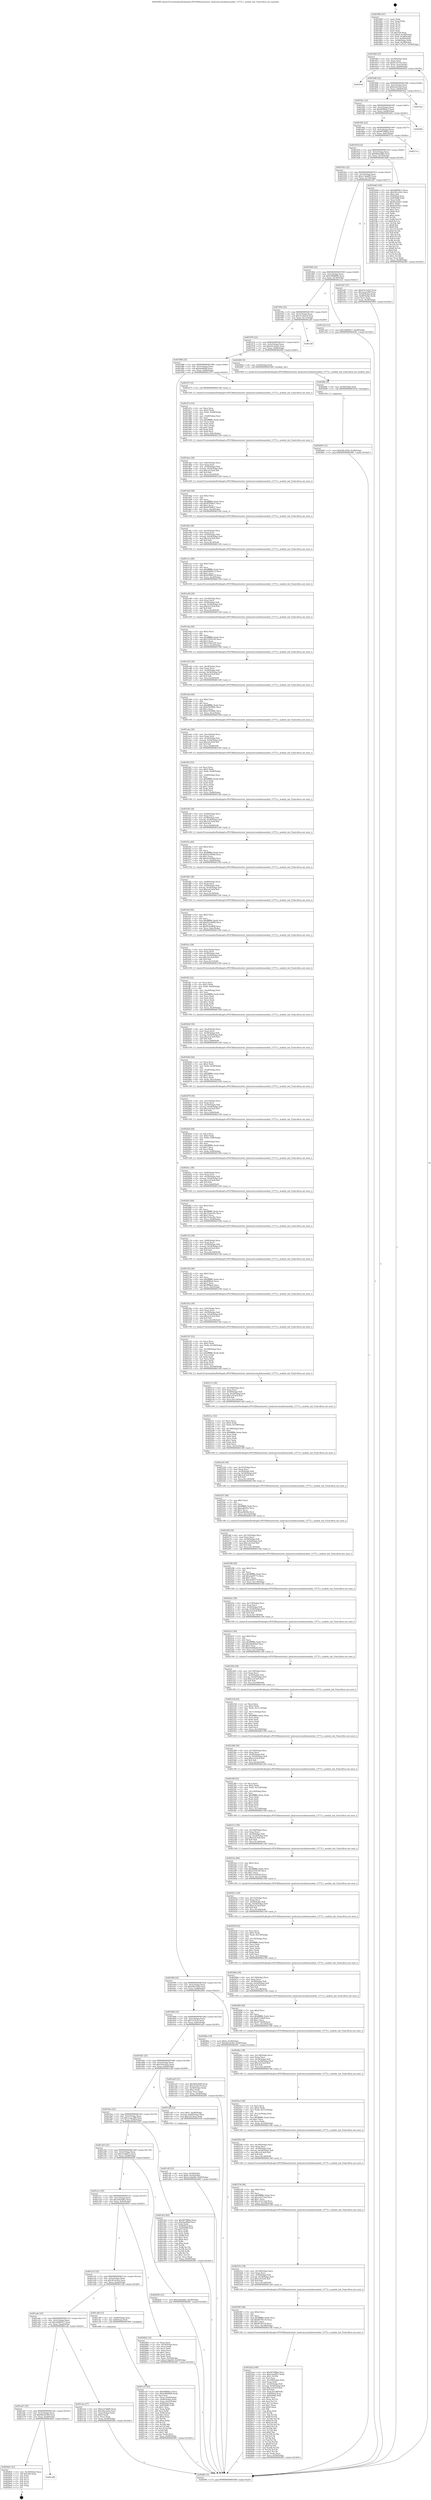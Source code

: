 digraph "0x401890" {
  label = "0x401890 (/mnt/c/Users/mathe/Desktop/tcc/POCII/binaries/extr_hashcatsrcmodulesmodule_13772.c_module_init_Final-ollvm.out::main(0))"
  labelloc = "t"
  node[shape=record]

  Entry [label="",width=0.3,height=0.3,shape=circle,fillcolor=black,style=filled]
  "0x4018bf" [label="{
     0x4018bf [23]\l
     | [instrs]\l
     &nbsp;&nbsp;0x4018bf \<+3\>: mov -0x58(%rbp),%eax\l
     &nbsp;&nbsp;0x4018c2 \<+2\>: mov %eax,%ecx\l
     &nbsp;&nbsp;0x4018c4 \<+6\>: sub $0x8c3cf75e,%ecx\l
     &nbsp;&nbsp;0x4018ca \<+3\>: mov %eax,-0x5c(%rbp)\l
     &nbsp;&nbsp;0x4018cd \<+3\>: mov %ecx,-0x60(%rbp)\l
     &nbsp;&nbsp;0x4018d0 \<+6\>: je 00000000004026e6 \<main+0xe56\>\l
  }"]
  "0x4026e6" [label="{
     0x4026e6\l
  }", style=dashed]
  "0x4018d6" [label="{
     0x4018d6 [22]\l
     | [instrs]\l
     &nbsp;&nbsp;0x4018d6 \<+5\>: jmp 00000000004018db \<main+0x4b\>\l
     &nbsp;&nbsp;0x4018db \<+3\>: mov -0x5c(%rbp),%eax\l
     &nbsp;&nbsp;0x4018de \<+5\>: sub $0x8cfa21bd,%eax\l
     &nbsp;&nbsp;0x4018e3 \<+3\>: mov %eax,-0x64(%rbp)\l
     &nbsp;&nbsp;0x4018e6 \<+6\>: je 0000000000401bac \<main+0x31c\>\l
  }"]
  Exit [label="",width=0.3,height=0.3,shape=circle,fillcolor=black,style=filled,peripheries=2]
  "0x401bac" [label="{
     0x401bac\l
  }", style=dashed]
  "0x4018ec" [label="{
     0x4018ec [22]\l
     | [instrs]\l
     &nbsp;&nbsp;0x4018ec \<+5\>: jmp 00000000004018f1 \<main+0x61\>\l
     &nbsp;&nbsp;0x4018f1 \<+3\>: mov -0x5c(%rbp),%eax\l
     &nbsp;&nbsp;0x4018f4 \<+5\>: sub $0x94f904c3,%eax\l
     &nbsp;&nbsp;0x4018f9 \<+3\>: mov %eax,-0x68(%rbp)\l
     &nbsp;&nbsp;0x4018fc \<+6\>: je 00000000004026fe \<main+0xe6e\>\l
  }"]
  "0x401a80" [label="{
     0x401a80\l
  }", style=dashed]
  "0x4026fe" [label="{
     0x4026fe\l
  }", style=dashed]
  "0x401902" [label="{
     0x401902 [22]\l
     | [instrs]\l
     &nbsp;&nbsp;0x401902 \<+5\>: jmp 0000000000401907 \<main+0x77\>\l
     &nbsp;&nbsp;0x401907 \<+3\>: mov -0x5c(%rbp),%eax\l
     &nbsp;&nbsp;0x40190a \<+5\>: sub $0x9974f84a,%eax\l
     &nbsp;&nbsp;0x40190f \<+3\>: mov %eax,-0x6c(%rbp)\l
     &nbsp;&nbsp;0x401912 \<+6\>: je 000000000040271a \<main+0xe8a\>\l
  }"]
  "0x4026d1" [label="{
     0x4026d1 [21]\l
     | [instrs]\l
     &nbsp;&nbsp;0x4026d1 \<+3\>: mov -0x34(%rbp),%eax\l
     &nbsp;&nbsp;0x4026d4 \<+7\>: add $0x1b8,%rsp\l
     &nbsp;&nbsp;0x4026db \<+1\>: pop %rbx\l
     &nbsp;&nbsp;0x4026dc \<+2\>: pop %r12\l
     &nbsp;&nbsp;0x4026de \<+2\>: pop %r13\l
     &nbsp;&nbsp;0x4026e0 \<+2\>: pop %r14\l
     &nbsp;&nbsp;0x4026e2 \<+2\>: pop %r15\l
     &nbsp;&nbsp;0x4026e4 \<+1\>: pop %rbp\l
     &nbsp;&nbsp;0x4026e5 \<+1\>: ret\l
  }"]
  "0x40271a" [label="{
     0x40271a\l
  }", style=dashed]
  "0x401918" [label="{
     0x401918 [22]\l
     | [instrs]\l
     &nbsp;&nbsp;0x401918 \<+5\>: jmp 000000000040191d \<main+0x8d\>\l
     &nbsp;&nbsp;0x40191d \<+3\>: mov -0x5c(%rbp),%eax\l
     &nbsp;&nbsp;0x401920 \<+5\>: sub $0x9b9ee840,%eax\l
     &nbsp;&nbsp;0x401925 \<+3\>: mov %eax,-0x70(%rbp)\l
     &nbsp;&nbsp;0x401928 \<+6\>: je 0000000000401bb8 \<main+0x328\>\l
  }"]
  "0x402695" [label="{
     0x402695 [12]\l
     | [instrs]\l
     &nbsp;&nbsp;0x402695 \<+7\>: movl $0xf38c1856,-0x58(%rbp)\l
     &nbsp;&nbsp;0x40269c \<+5\>: jmp 0000000000402f61 \<main+0x16d1\>\l
  }"]
  "0x401bb8" [label="{
     0x401bb8 [144]\l
     | [instrs]\l
     &nbsp;&nbsp;0x401bb8 \<+5\>: mov $0x94f904c3,%eax\l
     &nbsp;&nbsp;0x401bbd \<+5\>: mov $0x361ec9ce,%ecx\l
     &nbsp;&nbsp;0x401bc2 \<+2\>: mov $0x1,%dl\l
     &nbsp;&nbsp;0x401bc4 \<+7\>: mov 0x4050c4,%esi\l
     &nbsp;&nbsp;0x401bcb \<+7\>: mov 0x405088,%edi\l
     &nbsp;&nbsp;0x401bd2 \<+3\>: mov %esi,%r8d\l
     &nbsp;&nbsp;0x401bd5 \<+7\>: sub $0x83ee0d1c,%r8d\l
     &nbsp;&nbsp;0x401bdc \<+4\>: sub $0x1,%r8d\l
     &nbsp;&nbsp;0x401be0 \<+7\>: add $0x83ee0d1c,%r8d\l
     &nbsp;&nbsp;0x401be7 \<+4\>: imul %r8d,%esi\l
     &nbsp;&nbsp;0x401beb \<+3\>: and $0x1,%esi\l
     &nbsp;&nbsp;0x401bee \<+3\>: cmp $0x0,%esi\l
     &nbsp;&nbsp;0x401bf1 \<+4\>: sete %r9b\l
     &nbsp;&nbsp;0x401bf5 \<+3\>: cmp $0xa,%edi\l
     &nbsp;&nbsp;0x401bf8 \<+4\>: setl %r10b\l
     &nbsp;&nbsp;0x401bfc \<+3\>: mov %r9b,%r11b\l
     &nbsp;&nbsp;0x401bff \<+4\>: xor $0xff,%r11b\l
     &nbsp;&nbsp;0x401c03 \<+3\>: mov %r10b,%bl\l
     &nbsp;&nbsp;0x401c06 \<+3\>: xor $0xff,%bl\l
     &nbsp;&nbsp;0x401c09 \<+3\>: xor $0x0,%dl\l
     &nbsp;&nbsp;0x401c0c \<+3\>: mov %r11b,%r14b\l
     &nbsp;&nbsp;0x401c0f \<+4\>: and $0x0,%r14b\l
     &nbsp;&nbsp;0x401c13 \<+3\>: and %dl,%r9b\l
     &nbsp;&nbsp;0x401c16 \<+3\>: mov %bl,%r15b\l
     &nbsp;&nbsp;0x401c19 \<+4\>: and $0x0,%r15b\l
     &nbsp;&nbsp;0x401c1d \<+3\>: and %dl,%r10b\l
     &nbsp;&nbsp;0x401c20 \<+3\>: or %r9b,%r14b\l
     &nbsp;&nbsp;0x401c23 \<+3\>: or %r10b,%r15b\l
     &nbsp;&nbsp;0x401c26 \<+3\>: xor %r15b,%r14b\l
     &nbsp;&nbsp;0x401c29 \<+3\>: or %bl,%r11b\l
     &nbsp;&nbsp;0x401c2c \<+4\>: xor $0xff,%r11b\l
     &nbsp;&nbsp;0x401c30 \<+3\>: or $0x0,%dl\l
     &nbsp;&nbsp;0x401c33 \<+3\>: and %dl,%r11b\l
     &nbsp;&nbsp;0x401c36 \<+3\>: or %r11b,%r14b\l
     &nbsp;&nbsp;0x401c39 \<+4\>: test $0x1,%r14b\l
     &nbsp;&nbsp;0x401c3d \<+3\>: cmovne %ecx,%eax\l
     &nbsp;&nbsp;0x401c40 \<+3\>: mov %eax,-0x58(%rbp)\l
     &nbsp;&nbsp;0x401c43 \<+5\>: jmp 0000000000402f61 \<main+0x16d1\>\l
  }"]
  "0x40192e" [label="{
     0x40192e [22]\l
     | [instrs]\l
     &nbsp;&nbsp;0x40192e \<+5\>: jmp 0000000000401933 \<main+0xa3\>\l
     &nbsp;&nbsp;0x401933 \<+3\>: mov -0x5c(%rbp),%eax\l
     &nbsp;&nbsp;0x401936 \<+5\>: sub $0xa13dab90,%eax\l
     &nbsp;&nbsp;0x40193b \<+3\>: mov %eax,-0x74(%rbp)\l
     &nbsp;&nbsp;0x40193e \<+6\>: je 0000000000401d07 \<main+0x477\>\l
  }"]
  "0x40268c" [label="{
     0x40268c [9]\l
     | [instrs]\l
     &nbsp;&nbsp;0x40268c \<+4\>: mov -0x50(%rbp),%rdi\l
     &nbsp;&nbsp;0x402690 \<+5\>: call 0000000000401030 \<free@plt\>\l
     | [calls]\l
     &nbsp;&nbsp;0x401030 \{1\} (unknown)\l
  }"]
  "0x401d07" [label="{
     0x401d07 [27]\l
     | [instrs]\l
     &nbsp;&nbsp;0x401d07 \<+5\>: mov $0xd3e3aeb5,%eax\l
     &nbsp;&nbsp;0x401d0c \<+5\>: mov $0x1eaaca80,%ecx\l
     &nbsp;&nbsp;0x401d11 \<+3\>: mov -0x54(%rbp),%edx\l
     &nbsp;&nbsp;0x401d14 \<+3\>: cmp -0x48(%rbp),%edx\l
     &nbsp;&nbsp;0x401d17 \<+3\>: cmovl %ecx,%eax\l
     &nbsp;&nbsp;0x401d1a \<+3\>: mov %eax,-0x58(%rbp)\l
     &nbsp;&nbsp;0x401d1d \<+5\>: jmp 0000000000402f61 \<main+0x16d1\>\l
  }"]
  "0x401944" [label="{
     0x401944 [22]\l
     | [instrs]\l
     &nbsp;&nbsp;0x401944 \<+5\>: jmp 0000000000401949 \<main+0xb9\>\l
     &nbsp;&nbsp;0x401949 \<+3\>: mov -0x5c(%rbp),%eax\l
     &nbsp;&nbsp;0x40194c \<+5\>: sub $0xb3808096,%eax\l
     &nbsp;&nbsp;0x401951 \<+3\>: mov %eax,-0x78(%rbp)\l
     &nbsp;&nbsp;0x401954 \<+6\>: je 0000000000401cb2 \<main+0x422\>\l
  }"]
  "0x4025ad" [label="{
     0x4025ad [169]\l
     | [instrs]\l
     &nbsp;&nbsp;0x4025ad \<+5\>: mov $0x9974f84a,%ecx\l
     &nbsp;&nbsp;0x4025b2 \<+5\>: mov $0x21fad833,%edx\l
     &nbsp;&nbsp;0x4025b7 \<+3\>: mov $0x1,%r10b\l
     &nbsp;&nbsp;0x4025ba \<+2\>: xor %esi,%esi\l
     &nbsp;&nbsp;0x4025bc \<+6\>: mov -0x148(%rbp),%edi\l
     &nbsp;&nbsp;0x4025c2 \<+3\>: imul %eax,%edi\l
     &nbsp;&nbsp;0x4025c5 \<+4\>: mov -0x50(%rbp),%r8\l
     &nbsp;&nbsp;0x4025c9 \<+4\>: movslq -0x54(%rbp),%r9\l
     &nbsp;&nbsp;0x4025cd \<+7\>: imul $0x1e0,%r9,%r9\l
     &nbsp;&nbsp;0x4025d4 \<+3\>: add %r9,%r8\l
     &nbsp;&nbsp;0x4025d7 \<+7\>: mov %edi,0x1d8(%r8)\l
     &nbsp;&nbsp;0x4025de \<+7\>: mov 0x4050c4,%eax\l
     &nbsp;&nbsp;0x4025e5 \<+7\>: mov 0x405088,%edi\l
     &nbsp;&nbsp;0x4025ec \<+3\>: sub $0x1,%esi\l
     &nbsp;&nbsp;0x4025ef \<+3\>: mov %eax,%r11d\l
     &nbsp;&nbsp;0x4025f2 \<+3\>: add %esi,%r11d\l
     &nbsp;&nbsp;0x4025f5 \<+4\>: imul %r11d,%eax\l
     &nbsp;&nbsp;0x4025f9 \<+3\>: and $0x1,%eax\l
     &nbsp;&nbsp;0x4025fc \<+3\>: cmp $0x0,%eax\l
     &nbsp;&nbsp;0x4025ff \<+3\>: sete %bl\l
     &nbsp;&nbsp;0x402602 \<+3\>: cmp $0xa,%edi\l
     &nbsp;&nbsp;0x402605 \<+4\>: setl %r14b\l
     &nbsp;&nbsp;0x402609 \<+3\>: mov %bl,%r15b\l
     &nbsp;&nbsp;0x40260c \<+4\>: xor $0xff,%r15b\l
     &nbsp;&nbsp;0x402610 \<+3\>: mov %r14b,%r12b\l
     &nbsp;&nbsp;0x402613 \<+4\>: xor $0xff,%r12b\l
     &nbsp;&nbsp;0x402617 \<+4\>: xor $0x0,%r10b\l
     &nbsp;&nbsp;0x40261b \<+3\>: mov %r15b,%r13b\l
     &nbsp;&nbsp;0x40261e \<+4\>: and $0x0,%r13b\l
     &nbsp;&nbsp;0x402622 \<+3\>: and %r10b,%bl\l
     &nbsp;&nbsp;0x402625 \<+3\>: mov %r12b,%al\l
     &nbsp;&nbsp;0x402628 \<+2\>: and $0x0,%al\l
     &nbsp;&nbsp;0x40262a \<+3\>: and %r10b,%r14b\l
     &nbsp;&nbsp;0x40262d \<+3\>: or %bl,%r13b\l
     &nbsp;&nbsp;0x402630 \<+3\>: or %r14b,%al\l
     &nbsp;&nbsp;0x402633 \<+3\>: xor %al,%r13b\l
     &nbsp;&nbsp;0x402636 \<+3\>: or %r12b,%r15b\l
     &nbsp;&nbsp;0x402639 \<+4\>: xor $0xff,%r15b\l
     &nbsp;&nbsp;0x40263d \<+4\>: or $0x0,%r10b\l
     &nbsp;&nbsp;0x402641 \<+3\>: and %r10b,%r15b\l
     &nbsp;&nbsp;0x402644 \<+3\>: or %r15b,%r13b\l
     &nbsp;&nbsp;0x402647 \<+4\>: test $0x1,%r13b\l
     &nbsp;&nbsp;0x40264b \<+3\>: cmovne %edx,%ecx\l
     &nbsp;&nbsp;0x40264e \<+3\>: mov %ecx,-0x58(%rbp)\l
     &nbsp;&nbsp;0x402651 \<+5\>: jmp 0000000000402f61 \<main+0x16d1\>\l
  }"]
  "0x401cb2" [label="{
     0x401cb2 [12]\l
     | [instrs]\l
     &nbsp;&nbsp;0x401cb2 \<+7\>: movl $0x3a669417,-0x58(%rbp)\l
     &nbsp;&nbsp;0x401cb9 \<+5\>: jmp 0000000000402f61 \<main+0x16d1\>\l
  }"]
  "0x40195a" [label="{
     0x40195a [22]\l
     | [instrs]\l
     &nbsp;&nbsp;0x40195a \<+5\>: jmp 000000000040195f \<main+0xcf\>\l
     &nbsp;&nbsp;0x40195f \<+3\>: mov -0x5c(%rbp),%eax\l
     &nbsp;&nbsp;0x401962 \<+5\>: sub $0xc5ce0e19,%eax\l
     &nbsp;&nbsp;0x401967 \<+3\>: mov %eax,-0x7c(%rbp)\l
     &nbsp;&nbsp;0x40196a \<+6\>: je 0000000000401af0 \<main+0x260\>\l
  }"]
  "0x402585" [label="{
     0x402585 [40]\l
     | [instrs]\l
     &nbsp;&nbsp;0x402585 \<+5\>: mov $0x2,%ecx\l
     &nbsp;&nbsp;0x40258a \<+1\>: cltd\l
     &nbsp;&nbsp;0x40258b \<+2\>: idiv %ecx\l
     &nbsp;&nbsp;0x40258d \<+6\>: imul $0xfffffffe,%edx,%ecx\l
     &nbsp;&nbsp;0x402593 \<+6\>: add $0x667f4118,%ecx\l
     &nbsp;&nbsp;0x402599 \<+3\>: add $0x1,%ecx\l
     &nbsp;&nbsp;0x40259c \<+6\>: sub $0x667f4118,%ecx\l
     &nbsp;&nbsp;0x4025a2 \<+6\>: mov %ecx,-0x148(%rbp)\l
     &nbsp;&nbsp;0x4025a8 \<+5\>: call 0000000000401160 \<next_i\>\l
     | [calls]\l
     &nbsp;&nbsp;0x401160 \{1\} (/mnt/c/Users/mathe/Desktop/tcc/POCII/binaries/extr_hashcatsrcmodulesmodule_13772.c_module_init_Final-ollvm.out::next_i)\l
  }"]
  "0x401af0" [label="{
     0x401af0\l
  }", style=dashed]
  "0x401970" [label="{
     0x401970 [22]\l
     | [instrs]\l
     &nbsp;&nbsp;0x401970 \<+5\>: jmp 0000000000401975 \<main+0xe5\>\l
     &nbsp;&nbsp;0x401975 \<+3\>: mov -0x5c(%rbp),%eax\l
     &nbsp;&nbsp;0x401978 \<+5\>: sub $0xd3e3aeb5,%eax\l
     &nbsp;&nbsp;0x40197d \<+3\>: mov %eax,-0x80(%rbp)\l
     &nbsp;&nbsp;0x401980 \<+6\>: je 0000000000402683 \<main+0xdf3\>\l
  }"]
  "0x40255e" [label="{
     0x40255e [39]\l
     | [instrs]\l
     &nbsp;&nbsp;0x40255e \<+6\>: mov -0x144(%rbp),%ecx\l
     &nbsp;&nbsp;0x402564 \<+3\>: imul %eax,%ecx\l
     &nbsp;&nbsp;0x402567 \<+4\>: mov -0x50(%rbp),%r8\l
     &nbsp;&nbsp;0x40256b \<+4\>: movslq -0x54(%rbp),%r9\l
     &nbsp;&nbsp;0x40256f \<+7\>: imul $0x1e0,%r9,%r9\l
     &nbsp;&nbsp;0x402576 \<+3\>: add %r9,%r8\l
     &nbsp;&nbsp;0x402579 \<+7\>: mov %ecx,0x1d4(%r8)\l
     &nbsp;&nbsp;0x402580 \<+5\>: call 0000000000401160 \<next_i\>\l
     | [calls]\l
     &nbsp;&nbsp;0x401160 \{1\} (/mnt/c/Users/mathe/Desktop/tcc/POCII/binaries/extr_hashcatsrcmodulesmodule_13772.c_module_init_Final-ollvm.out::next_i)\l
  }"]
  "0x402683" [label="{
     0x402683 [9]\l
     | [instrs]\l
     &nbsp;&nbsp;0x402683 \<+4\>: mov -0x50(%rbp),%rdi\l
     &nbsp;&nbsp;0x402687 \<+5\>: call 0000000000401400 \<module_init\>\l
     | [calls]\l
     &nbsp;&nbsp;0x401400 \{1\} (/mnt/c/Users/mathe/Desktop/tcc/POCII/binaries/extr_hashcatsrcmodulesmodule_13772.c_module_init_Final-ollvm.out::module_init)\l
  }"]
  "0x401986" [label="{
     0x401986 [25]\l
     | [instrs]\l
     &nbsp;&nbsp;0x401986 \<+5\>: jmp 000000000040198b \<main+0xfb\>\l
     &nbsp;&nbsp;0x40198b \<+3\>: mov -0x5c(%rbp),%eax\l
     &nbsp;&nbsp;0x40198e \<+5\>: sub $0xdaaf4bbf,%eax\l
     &nbsp;&nbsp;0x401993 \<+6\>: mov %eax,-0x84(%rbp)\l
     &nbsp;&nbsp;0x401999 \<+6\>: je 0000000000401d75 \<main+0x4e5\>\l
  }"]
  "0x402536" [label="{
     0x402536 [40]\l
     | [instrs]\l
     &nbsp;&nbsp;0x402536 \<+5\>: mov $0x2,%ecx\l
     &nbsp;&nbsp;0x40253b \<+1\>: cltd\l
     &nbsp;&nbsp;0x40253c \<+2\>: idiv %ecx\l
     &nbsp;&nbsp;0x40253e \<+6\>: imul $0xfffffffe,%edx,%ecx\l
     &nbsp;&nbsp;0x402544 \<+6\>: sub $0xce5215ad,%ecx\l
     &nbsp;&nbsp;0x40254a \<+3\>: add $0x1,%ecx\l
     &nbsp;&nbsp;0x40254d \<+6\>: add $0xce5215ad,%ecx\l
     &nbsp;&nbsp;0x402553 \<+6\>: mov %ecx,-0x144(%rbp)\l
     &nbsp;&nbsp;0x402559 \<+5\>: call 0000000000401160 \<next_i\>\l
     | [calls]\l
     &nbsp;&nbsp;0x401160 \{1\} (/mnt/c/Users/mathe/Desktop/tcc/POCII/binaries/extr_hashcatsrcmodulesmodule_13772.c_module_init_Final-ollvm.out::next_i)\l
  }"]
  "0x401d75" [label="{
     0x401d75 [5]\l
     | [instrs]\l
     &nbsp;&nbsp;0x401d75 \<+5\>: call 0000000000401160 \<next_i\>\l
     | [calls]\l
     &nbsp;&nbsp;0x401160 \{1\} (/mnt/c/Users/mathe/Desktop/tcc/POCII/binaries/extr_hashcatsrcmodulesmodule_13772.c_module_init_Final-ollvm.out::next_i)\l
  }"]
  "0x40199f" [label="{
     0x40199f [25]\l
     | [instrs]\l
     &nbsp;&nbsp;0x40199f \<+5\>: jmp 00000000004019a4 \<main+0x114\>\l
     &nbsp;&nbsp;0x4019a4 \<+3\>: mov -0x5c(%rbp),%eax\l
     &nbsp;&nbsp;0x4019a7 \<+5\>: sub $0xf38c1856,%eax\l
     &nbsp;&nbsp;0x4019ac \<+6\>: mov %eax,-0x88(%rbp)\l
     &nbsp;&nbsp;0x4019b2 \<+6\>: je 00000000004026be \<main+0xe2e\>\l
  }"]
  "0x40250f" [label="{
     0x40250f [39]\l
     | [instrs]\l
     &nbsp;&nbsp;0x40250f \<+6\>: mov -0x140(%rbp),%ecx\l
     &nbsp;&nbsp;0x402515 \<+3\>: imul %eax,%ecx\l
     &nbsp;&nbsp;0x402518 \<+4\>: mov -0x50(%rbp),%r8\l
     &nbsp;&nbsp;0x40251c \<+4\>: movslq -0x54(%rbp),%r9\l
     &nbsp;&nbsp;0x402520 \<+7\>: imul $0x1e0,%r9,%r9\l
     &nbsp;&nbsp;0x402527 \<+3\>: add %r9,%r8\l
     &nbsp;&nbsp;0x40252a \<+7\>: mov %ecx,0x1d0(%r8)\l
     &nbsp;&nbsp;0x402531 \<+5\>: call 0000000000401160 \<next_i\>\l
     | [calls]\l
     &nbsp;&nbsp;0x401160 \{1\} (/mnt/c/Users/mathe/Desktop/tcc/POCII/binaries/extr_hashcatsrcmodulesmodule_13772.c_module_init_Final-ollvm.out::next_i)\l
  }"]
  "0x4026be" [label="{
     0x4026be [19]\l
     | [instrs]\l
     &nbsp;&nbsp;0x4026be \<+7\>: movl $0x0,-0x34(%rbp)\l
     &nbsp;&nbsp;0x4026c5 \<+7\>: movl $0x49a5d349,-0x58(%rbp)\l
     &nbsp;&nbsp;0x4026cc \<+5\>: jmp 0000000000402f61 \<main+0x16d1\>\l
  }"]
  "0x4019b8" [label="{
     0x4019b8 [25]\l
     | [instrs]\l
     &nbsp;&nbsp;0x4019b8 \<+5\>: jmp 00000000004019bd \<main+0x12d\>\l
     &nbsp;&nbsp;0x4019bd \<+3\>: mov -0x5c(%rbp),%eax\l
     &nbsp;&nbsp;0x4019c0 \<+5\>: sub $0x7ca7b33,%eax\l
     &nbsp;&nbsp;0x4019c5 \<+6\>: mov %eax,-0x8c(%rbp)\l
     &nbsp;&nbsp;0x4019cb \<+6\>: je 0000000000401ad5 \<main+0x245\>\l
  }"]
  "0x4024e3" [label="{
     0x4024e3 [44]\l
     | [instrs]\l
     &nbsp;&nbsp;0x4024e3 \<+2\>: xor %ecx,%ecx\l
     &nbsp;&nbsp;0x4024e5 \<+5\>: mov $0x2,%edx\l
     &nbsp;&nbsp;0x4024ea \<+6\>: mov %edx,-0x13c(%rbp)\l
     &nbsp;&nbsp;0x4024f0 \<+1\>: cltd\l
     &nbsp;&nbsp;0x4024f1 \<+6\>: mov -0x13c(%rbp),%esi\l
     &nbsp;&nbsp;0x4024f7 \<+2\>: idiv %esi\l
     &nbsp;&nbsp;0x4024f9 \<+6\>: imul $0xfffffffe,%edx,%edx\l
     &nbsp;&nbsp;0x4024ff \<+3\>: sub $0x1,%ecx\l
     &nbsp;&nbsp;0x402502 \<+2\>: sub %ecx,%edx\l
     &nbsp;&nbsp;0x402504 \<+6\>: mov %edx,-0x140(%rbp)\l
     &nbsp;&nbsp;0x40250a \<+5\>: call 0000000000401160 \<next_i\>\l
     | [calls]\l
     &nbsp;&nbsp;0x401160 \{1\} (/mnt/c/Users/mathe/Desktop/tcc/POCII/binaries/extr_hashcatsrcmodulesmodule_13772.c_module_init_Final-ollvm.out::next_i)\l
  }"]
  "0x401ad5" [label="{
     0x401ad5 [27]\l
     | [instrs]\l
     &nbsp;&nbsp;0x401ad5 \<+5\>: mov $0x9b9ee840,%eax\l
     &nbsp;&nbsp;0x401ada \<+5\>: mov $0xc5ce0e19,%ecx\l
     &nbsp;&nbsp;0x401adf \<+3\>: mov -0x30(%rbp),%edx\l
     &nbsp;&nbsp;0x401ae2 \<+3\>: cmp $0x2,%edx\l
     &nbsp;&nbsp;0x401ae5 \<+3\>: cmovne %ecx,%eax\l
     &nbsp;&nbsp;0x401ae8 \<+3\>: mov %eax,-0x58(%rbp)\l
     &nbsp;&nbsp;0x401aeb \<+5\>: jmp 0000000000402f61 \<main+0x16d1\>\l
  }"]
  "0x4019d1" [label="{
     0x4019d1 [25]\l
     | [instrs]\l
     &nbsp;&nbsp;0x4019d1 \<+5\>: jmp 00000000004019d6 \<main+0x146\>\l
     &nbsp;&nbsp;0x4019d6 \<+3\>: mov -0x5c(%rbp),%eax\l
     &nbsp;&nbsp;0x4019d9 \<+5\>: sub $0x182ceb2a,%eax\l
     &nbsp;&nbsp;0x4019de \<+6\>: mov %eax,-0x90(%rbp)\l
     &nbsp;&nbsp;0x4019e4 \<+6\>: je 0000000000401cd9 \<main+0x449\>\l
  }"]
  "0x402f61" [label="{
     0x402f61 [5]\l
     | [instrs]\l
     &nbsp;&nbsp;0x402f61 \<+5\>: jmp 00000000004018bf \<main+0x2f\>\l
  }"]
  "0x401890" [label="{
     0x401890 [47]\l
     | [instrs]\l
     &nbsp;&nbsp;0x401890 \<+1\>: push %rbp\l
     &nbsp;&nbsp;0x401891 \<+3\>: mov %rsp,%rbp\l
     &nbsp;&nbsp;0x401894 \<+2\>: push %r15\l
     &nbsp;&nbsp;0x401896 \<+2\>: push %r14\l
     &nbsp;&nbsp;0x401898 \<+2\>: push %r13\l
     &nbsp;&nbsp;0x40189a \<+2\>: push %r12\l
     &nbsp;&nbsp;0x40189c \<+1\>: push %rbx\l
     &nbsp;&nbsp;0x40189d \<+7\>: sub $0x1b8,%rsp\l
     &nbsp;&nbsp;0x4018a4 \<+7\>: movl $0x0,-0x34(%rbp)\l
     &nbsp;&nbsp;0x4018ab \<+3\>: mov %edi,-0x38(%rbp)\l
     &nbsp;&nbsp;0x4018ae \<+4\>: mov %rsi,-0x40(%rbp)\l
     &nbsp;&nbsp;0x4018b2 \<+3\>: mov -0x38(%rbp),%edi\l
     &nbsp;&nbsp;0x4018b5 \<+3\>: mov %edi,-0x30(%rbp)\l
     &nbsp;&nbsp;0x4018b8 \<+7\>: movl $0x7ca7b33,-0x58(%rbp)\l
  }"]
  "0x4024bc" [label="{
     0x4024bc [39]\l
     | [instrs]\l
     &nbsp;&nbsp;0x4024bc \<+6\>: mov -0x138(%rbp),%ecx\l
     &nbsp;&nbsp;0x4024c2 \<+3\>: imul %eax,%ecx\l
     &nbsp;&nbsp;0x4024c5 \<+4\>: mov -0x50(%rbp),%r8\l
     &nbsp;&nbsp;0x4024c9 \<+4\>: movslq -0x54(%rbp),%r9\l
     &nbsp;&nbsp;0x4024cd \<+7\>: imul $0x1e0,%r9,%r9\l
     &nbsp;&nbsp;0x4024d4 \<+3\>: add %r9,%r8\l
     &nbsp;&nbsp;0x4024d7 \<+7\>: mov %ecx,0x1a8(%r8)\l
     &nbsp;&nbsp;0x4024de \<+5\>: call 0000000000401160 \<next_i\>\l
     | [calls]\l
     &nbsp;&nbsp;0x401160 \{1\} (/mnt/c/Users/mathe/Desktop/tcc/POCII/binaries/extr_hashcatsrcmodulesmodule_13772.c_module_init_Final-ollvm.out::next_i)\l
  }"]
  "0x401cd9" [label="{
     0x401cd9 [23]\l
     | [instrs]\l
     &nbsp;&nbsp;0x401cd9 \<+7\>: movl $0x1,-0x48(%rbp)\l
     &nbsp;&nbsp;0x401ce0 \<+4\>: movslq -0x48(%rbp),%rax\l
     &nbsp;&nbsp;0x401ce4 \<+7\>: imul $0x1e0,%rax,%rdi\l
     &nbsp;&nbsp;0x401ceb \<+5\>: call 0000000000401050 \<malloc@plt\>\l
     | [calls]\l
     &nbsp;&nbsp;0x401050 \{1\} (unknown)\l
  }"]
  "0x4019ea" [label="{
     0x4019ea [25]\l
     | [instrs]\l
     &nbsp;&nbsp;0x4019ea \<+5\>: jmp 00000000004019ef \<main+0x15f\>\l
     &nbsp;&nbsp;0x4019ef \<+3\>: mov -0x5c(%rbp),%eax\l
     &nbsp;&nbsp;0x4019f2 \<+5\>: sub $0x1eaaca80,%eax\l
     &nbsp;&nbsp;0x4019f7 \<+6\>: mov %eax,-0x94(%rbp)\l
     &nbsp;&nbsp;0x4019fd \<+6\>: je 0000000000401d22 \<main+0x492\>\l
  }"]
  "0x402494" [label="{
     0x402494 [40]\l
     | [instrs]\l
     &nbsp;&nbsp;0x402494 \<+5\>: mov $0x2,%ecx\l
     &nbsp;&nbsp;0x402499 \<+1\>: cltd\l
     &nbsp;&nbsp;0x40249a \<+2\>: idiv %ecx\l
     &nbsp;&nbsp;0x40249c \<+6\>: imul $0xfffffffe,%edx,%ecx\l
     &nbsp;&nbsp;0x4024a2 \<+6\>: sub $0x6714feff,%ecx\l
     &nbsp;&nbsp;0x4024a8 \<+3\>: add $0x1,%ecx\l
     &nbsp;&nbsp;0x4024ab \<+6\>: add $0x6714feff,%ecx\l
     &nbsp;&nbsp;0x4024b1 \<+6\>: mov %ecx,-0x138(%rbp)\l
     &nbsp;&nbsp;0x4024b7 \<+5\>: call 0000000000401160 \<next_i\>\l
     | [calls]\l
     &nbsp;&nbsp;0x401160 \{1\} (/mnt/c/Users/mathe/Desktop/tcc/POCII/binaries/extr_hashcatsrcmodulesmodule_13772.c_module_init_Final-ollvm.out::next_i)\l
  }"]
  "0x401d22" [label="{
     0x401d22 [83]\l
     | [instrs]\l
     &nbsp;&nbsp;0x401d22 \<+5\>: mov $0x9974f84a,%eax\l
     &nbsp;&nbsp;0x401d27 \<+5\>: mov $0xdaaf4bbf,%ecx\l
     &nbsp;&nbsp;0x401d2c \<+2\>: xor %edx,%edx\l
     &nbsp;&nbsp;0x401d2e \<+7\>: mov 0x4050c4,%esi\l
     &nbsp;&nbsp;0x401d35 \<+7\>: mov 0x405088,%edi\l
     &nbsp;&nbsp;0x401d3c \<+3\>: sub $0x1,%edx\l
     &nbsp;&nbsp;0x401d3f \<+3\>: mov %esi,%r8d\l
     &nbsp;&nbsp;0x401d42 \<+3\>: add %edx,%r8d\l
     &nbsp;&nbsp;0x401d45 \<+4\>: imul %r8d,%esi\l
     &nbsp;&nbsp;0x401d49 \<+3\>: and $0x1,%esi\l
     &nbsp;&nbsp;0x401d4c \<+3\>: cmp $0x0,%esi\l
     &nbsp;&nbsp;0x401d4f \<+4\>: sete %r9b\l
     &nbsp;&nbsp;0x401d53 \<+3\>: cmp $0xa,%edi\l
     &nbsp;&nbsp;0x401d56 \<+4\>: setl %r10b\l
     &nbsp;&nbsp;0x401d5a \<+3\>: mov %r9b,%r11b\l
     &nbsp;&nbsp;0x401d5d \<+3\>: and %r10b,%r11b\l
     &nbsp;&nbsp;0x401d60 \<+3\>: xor %r10b,%r9b\l
     &nbsp;&nbsp;0x401d63 \<+3\>: or %r9b,%r11b\l
     &nbsp;&nbsp;0x401d66 \<+4\>: test $0x1,%r11b\l
     &nbsp;&nbsp;0x401d6a \<+3\>: cmovne %ecx,%eax\l
     &nbsp;&nbsp;0x401d6d \<+3\>: mov %eax,-0x58(%rbp)\l
     &nbsp;&nbsp;0x401d70 \<+5\>: jmp 0000000000402f61 \<main+0x16d1\>\l
  }"]
  "0x401a03" [label="{
     0x401a03 [25]\l
     | [instrs]\l
     &nbsp;&nbsp;0x401a03 \<+5\>: jmp 0000000000401a08 \<main+0x178\>\l
     &nbsp;&nbsp;0x401a08 \<+3\>: mov -0x5c(%rbp),%eax\l
     &nbsp;&nbsp;0x401a0b \<+5\>: sub $0x21fad833,%eax\l
     &nbsp;&nbsp;0x401a10 \<+6\>: mov %eax,-0x98(%rbp)\l
     &nbsp;&nbsp;0x401a16 \<+6\>: je 0000000000402656 \<main+0xdc6\>\l
  }"]
  "0x40246d" [label="{
     0x40246d [39]\l
     | [instrs]\l
     &nbsp;&nbsp;0x40246d \<+6\>: mov -0x134(%rbp),%ecx\l
     &nbsp;&nbsp;0x402473 \<+3\>: imul %eax,%ecx\l
     &nbsp;&nbsp;0x402476 \<+4\>: mov -0x50(%rbp),%r8\l
     &nbsp;&nbsp;0x40247a \<+4\>: movslq -0x54(%rbp),%r9\l
     &nbsp;&nbsp;0x40247e \<+7\>: imul $0x1e0,%r9,%r9\l
     &nbsp;&nbsp;0x402485 \<+3\>: add %r9,%r8\l
     &nbsp;&nbsp;0x402488 \<+7\>: mov %ecx,0x198(%r8)\l
     &nbsp;&nbsp;0x40248f \<+5\>: call 0000000000401160 \<next_i\>\l
     | [calls]\l
     &nbsp;&nbsp;0x401160 \{1\} (/mnt/c/Users/mathe/Desktop/tcc/POCII/binaries/extr_hashcatsrcmodulesmodule_13772.c_module_init_Final-ollvm.out::next_i)\l
  }"]
  "0x402656" [label="{
     0x402656 [12]\l
     | [instrs]\l
     &nbsp;&nbsp;0x402656 \<+7\>: movl $0x2e0ebdb2,-0x58(%rbp)\l
     &nbsp;&nbsp;0x40265d \<+5\>: jmp 0000000000402f61 \<main+0x16d1\>\l
  }"]
  "0x401a1c" [label="{
     0x401a1c [25]\l
     | [instrs]\l
     &nbsp;&nbsp;0x401a1c \<+5\>: jmp 0000000000401a21 \<main+0x191\>\l
     &nbsp;&nbsp;0x401a21 \<+3\>: mov -0x5c(%rbp),%eax\l
     &nbsp;&nbsp;0x401a24 \<+5\>: sub $0x2e0ebdb2,%eax\l
     &nbsp;&nbsp;0x401a29 \<+6\>: mov %eax,-0x9c(%rbp)\l
     &nbsp;&nbsp;0x401a2f \<+6\>: je 0000000000402662 \<main+0xdd2\>\l
  }"]
  "0x402439" [label="{
     0x402439 [52]\l
     | [instrs]\l
     &nbsp;&nbsp;0x402439 \<+2\>: xor %ecx,%ecx\l
     &nbsp;&nbsp;0x40243b \<+5\>: mov $0x2,%edx\l
     &nbsp;&nbsp;0x402440 \<+6\>: mov %edx,-0x130(%rbp)\l
     &nbsp;&nbsp;0x402446 \<+1\>: cltd\l
     &nbsp;&nbsp;0x402447 \<+6\>: mov -0x130(%rbp),%esi\l
     &nbsp;&nbsp;0x40244d \<+2\>: idiv %esi\l
     &nbsp;&nbsp;0x40244f \<+6\>: imul $0xfffffffe,%edx,%edx\l
     &nbsp;&nbsp;0x402455 \<+2\>: mov %ecx,%edi\l
     &nbsp;&nbsp;0x402457 \<+2\>: sub %edx,%edi\l
     &nbsp;&nbsp;0x402459 \<+2\>: mov %ecx,%edx\l
     &nbsp;&nbsp;0x40245b \<+3\>: sub $0x1,%edx\l
     &nbsp;&nbsp;0x40245e \<+2\>: add %edx,%edi\l
     &nbsp;&nbsp;0x402460 \<+2\>: sub %edi,%ecx\l
     &nbsp;&nbsp;0x402462 \<+6\>: mov %ecx,-0x134(%rbp)\l
     &nbsp;&nbsp;0x402468 \<+5\>: call 0000000000401160 \<next_i\>\l
     | [calls]\l
     &nbsp;&nbsp;0x401160 \{1\} (/mnt/c/Users/mathe/Desktop/tcc/POCII/binaries/extr_hashcatsrcmodulesmodule_13772.c_module_init_Final-ollvm.out::next_i)\l
  }"]
  "0x402662" [label="{
     0x402662 [33]\l
     | [instrs]\l
     &nbsp;&nbsp;0x402662 \<+2\>: xor %eax,%eax\l
     &nbsp;&nbsp;0x402664 \<+3\>: mov -0x54(%rbp),%ecx\l
     &nbsp;&nbsp;0x402667 \<+2\>: mov %eax,%edx\l
     &nbsp;&nbsp;0x402669 \<+2\>: sub %ecx,%edx\l
     &nbsp;&nbsp;0x40266b \<+2\>: mov %eax,%ecx\l
     &nbsp;&nbsp;0x40266d \<+3\>: sub $0x1,%ecx\l
     &nbsp;&nbsp;0x402670 \<+2\>: add %ecx,%edx\l
     &nbsp;&nbsp;0x402672 \<+2\>: sub %edx,%eax\l
     &nbsp;&nbsp;0x402674 \<+3\>: mov %eax,-0x54(%rbp)\l
     &nbsp;&nbsp;0x402677 \<+7\>: movl $0xa13dab90,-0x58(%rbp)\l
     &nbsp;&nbsp;0x40267e \<+5\>: jmp 0000000000402f61 \<main+0x16d1\>\l
  }"]
  "0x401a35" [label="{
     0x401a35 [25]\l
     | [instrs]\l
     &nbsp;&nbsp;0x401a35 \<+5\>: jmp 0000000000401a3a \<main+0x1aa\>\l
     &nbsp;&nbsp;0x401a3a \<+3\>: mov -0x5c(%rbp),%eax\l
     &nbsp;&nbsp;0x401a3d \<+5\>: sub $0x361ec9ce,%eax\l
     &nbsp;&nbsp;0x401a42 \<+6\>: mov %eax,-0xa0(%rbp)\l
     &nbsp;&nbsp;0x401a48 \<+6\>: je 0000000000401c48 \<main+0x3b8\>\l
  }"]
  "0x402412" [label="{
     0x402412 [39]\l
     | [instrs]\l
     &nbsp;&nbsp;0x402412 \<+6\>: mov -0x12c(%rbp),%ecx\l
     &nbsp;&nbsp;0x402418 \<+3\>: imul %eax,%ecx\l
     &nbsp;&nbsp;0x40241b \<+4\>: mov -0x50(%rbp),%r8\l
     &nbsp;&nbsp;0x40241f \<+4\>: movslq -0x54(%rbp),%r9\l
     &nbsp;&nbsp;0x402423 \<+7\>: imul $0x1e0,%r9,%r9\l
     &nbsp;&nbsp;0x40242a \<+3\>: add %r9,%r8\l
     &nbsp;&nbsp;0x40242d \<+7\>: mov %ecx,0x194(%r8)\l
     &nbsp;&nbsp;0x402434 \<+5\>: call 0000000000401160 \<next_i\>\l
     | [calls]\l
     &nbsp;&nbsp;0x401160 \{1\} (/mnt/c/Users/mathe/Desktop/tcc/POCII/binaries/extr_hashcatsrcmodulesmodule_13772.c_module_init_Final-ollvm.out::next_i)\l
  }"]
  "0x401c48" [label="{
     0x401c48 [13]\l
     | [instrs]\l
     &nbsp;&nbsp;0x401c48 \<+4\>: mov -0x40(%rbp),%rax\l
     &nbsp;&nbsp;0x401c4c \<+4\>: mov 0x8(%rax),%rdi\l
     &nbsp;&nbsp;0x401c50 \<+5\>: call 0000000000401060 \<atoi@plt\>\l
     | [calls]\l
     &nbsp;&nbsp;0x401060 \{1\} (unknown)\l
  }"]
  "0x401a4e" [label="{
     0x401a4e [25]\l
     | [instrs]\l
     &nbsp;&nbsp;0x401a4e \<+5\>: jmp 0000000000401a53 \<main+0x1c3\>\l
     &nbsp;&nbsp;0x401a53 \<+3\>: mov -0x5c(%rbp),%eax\l
     &nbsp;&nbsp;0x401a56 \<+5\>: sub $0x3a669417,%eax\l
     &nbsp;&nbsp;0x401a5b \<+6\>: mov %eax,-0xa4(%rbp)\l
     &nbsp;&nbsp;0x401a61 \<+6\>: je 0000000000401cbe \<main+0x42e\>\l
  }"]
  "0x401c55" [label="{
     0x401c55 [93]\l
     | [instrs]\l
     &nbsp;&nbsp;0x401c55 \<+5\>: mov $0x94f904c3,%ecx\l
     &nbsp;&nbsp;0x401c5a \<+5\>: mov $0xb3808096,%edx\l
     &nbsp;&nbsp;0x401c5f \<+2\>: xor %esi,%esi\l
     &nbsp;&nbsp;0x401c61 \<+3\>: mov %eax,-0x44(%rbp)\l
     &nbsp;&nbsp;0x401c64 \<+3\>: mov -0x44(%rbp),%eax\l
     &nbsp;&nbsp;0x401c67 \<+3\>: mov %eax,-0x2c(%rbp)\l
     &nbsp;&nbsp;0x401c6a \<+7\>: mov 0x4050c4,%eax\l
     &nbsp;&nbsp;0x401c71 \<+8\>: mov 0x405088,%r8d\l
     &nbsp;&nbsp;0x401c79 \<+3\>: sub $0x1,%esi\l
     &nbsp;&nbsp;0x401c7c \<+3\>: mov %eax,%r9d\l
     &nbsp;&nbsp;0x401c7f \<+3\>: add %esi,%r9d\l
     &nbsp;&nbsp;0x401c82 \<+4\>: imul %r9d,%eax\l
     &nbsp;&nbsp;0x401c86 \<+3\>: and $0x1,%eax\l
     &nbsp;&nbsp;0x401c89 \<+3\>: cmp $0x0,%eax\l
     &nbsp;&nbsp;0x401c8c \<+4\>: sete %r10b\l
     &nbsp;&nbsp;0x401c90 \<+4\>: cmp $0xa,%r8d\l
     &nbsp;&nbsp;0x401c94 \<+4\>: setl %r11b\l
     &nbsp;&nbsp;0x401c98 \<+3\>: mov %r10b,%bl\l
     &nbsp;&nbsp;0x401c9b \<+3\>: and %r11b,%bl\l
     &nbsp;&nbsp;0x401c9e \<+3\>: xor %r11b,%r10b\l
     &nbsp;&nbsp;0x401ca1 \<+3\>: or %r10b,%bl\l
     &nbsp;&nbsp;0x401ca4 \<+3\>: test $0x1,%bl\l
     &nbsp;&nbsp;0x401ca7 \<+3\>: cmovne %edx,%ecx\l
     &nbsp;&nbsp;0x401caa \<+3\>: mov %ecx,-0x58(%rbp)\l
     &nbsp;&nbsp;0x401cad \<+5\>: jmp 0000000000402f61 \<main+0x16d1\>\l
  }"]
  "0x4023ea" [label="{
     0x4023ea [40]\l
     | [instrs]\l
     &nbsp;&nbsp;0x4023ea \<+5\>: mov $0x2,%ecx\l
     &nbsp;&nbsp;0x4023ef \<+1\>: cltd\l
     &nbsp;&nbsp;0x4023f0 \<+2\>: idiv %ecx\l
     &nbsp;&nbsp;0x4023f2 \<+6\>: imul $0xfffffffe,%edx,%ecx\l
     &nbsp;&nbsp;0x4023f8 \<+6\>: sub $0xe5330185,%ecx\l
     &nbsp;&nbsp;0x4023fe \<+3\>: add $0x1,%ecx\l
     &nbsp;&nbsp;0x402401 \<+6\>: add $0xe5330185,%ecx\l
     &nbsp;&nbsp;0x402407 \<+6\>: mov %ecx,-0x12c(%rbp)\l
     &nbsp;&nbsp;0x40240d \<+5\>: call 0000000000401160 \<next_i\>\l
     | [calls]\l
     &nbsp;&nbsp;0x401160 \{1\} (/mnt/c/Users/mathe/Desktop/tcc/POCII/binaries/extr_hashcatsrcmodulesmodule_13772.c_module_init_Final-ollvm.out::next_i)\l
  }"]
  "0x401cbe" [label="{
     0x401cbe [27]\l
     | [instrs]\l
     &nbsp;&nbsp;0x401cbe \<+5\>: mov $0x5c27db8d,%eax\l
     &nbsp;&nbsp;0x401cc3 \<+5\>: mov $0x182ceb2a,%ecx\l
     &nbsp;&nbsp;0x401cc8 \<+3\>: mov -0x2c(%rbp),%edx\l
     &nbsp;&nbsp;0x401ccb \<+3\>: cmp $0x0,%edx\l
     &nbsp;&nbsp;0x401cce \<+3\>: cmove %ecx,%eax\l
     &nbsp;&nbsp;0x401cd1 \<+3\>: mov %eax,-0x58(%rbp)\l
     &nbsp;&nbsp;0x401cd4 \<+5\>: jmp 0000000000402f61 \<main+0x16d1\>\l
  }"]
  "0x401a67" [label="{
     0x401a67 [25]\l
     | [instrs]\l
     &nbsp;&nbsp;0x401a67 \<+5\>: jmp 0000000000401a6c \<main+0x1dc\>\l
     &nbsp;&nbsp;0x401a6c \<+3\>: mov -0x5c(%rbp),%eax\l
     &nbsp;&nbsp;0x401a6f \<+5\>: sub $0x49a5d349,%eax\l
     &nbsp;&nbsp;0x401a74 \<+6\>: mov %eax,-0xa8(%rbp)\l
     &nbsp;&nbsp;0x401a7a \<+6\>: je 00000000004026d1 \<main+0xe41\>\l
  }"]
  "0x401cf0" [label="{
     0x401cf0 [23]\l
     | [instrs]\l
     &nbsp;&nbsp;0x401cf0 \<+4\>: mov %rax,-0x50(%rbp)\l
     &nbsp;&nbsp;0x401cf4 \<+7\>: movl $0x0,-0x54(%rbp)\l
     &nbsp;&nbsp;0x401cfb \<+7\>: movl $0xa13dab90,-0x58(%rbp)\l
     &nbsp;&nbsp;0x401d02 \<+5\>: jmp 0000000000402f61 \<main+0x16d1\>\l
  }"]
  "0x401d7a" [label="{
     0x401d7a [52]\l
     | [instrs]\l
     &nbsp;&nbsp;0x401d7a \<+2\>: xor %ecx,%ecx\l
     &nbsp;&nbsp;0x401d7c \<+5\>: mov $0x2,%edx\l
     &nbsp;&nbsp;0x401d81 \<+6\>: mov %edx,-0xb8(%rbp)\l
     &nbsp;&nbsp;0x401d87 \<+1\>: cltd\l
     &nbsp;&nbsp;0x401d88 \<+6\>: mov -0xb8(%rbp),%esi\l
     &nbsp;&nbsp;0x401d8e \<+2\>: idiv %esi\l
     &nbsp;&nbsp;0x401d90 \<+6\>: imul $0xfffffffe,%edx,%edx\l
     &nbsp;&nbsp;0x401d96 \<+2\>: mov %ecx,%edi\l
     &nbsp;&nbsp;0x401d98 \<+2\>: sub %edx,%edi\l
     &nbsp;&nbsp;0x401d9a \<+2\>: mov %ecx,%edx\l
     &nbsp;&nbsp;0x401d9c \<+3\>: sub $0x1,%edx\l
     &nbsp;&nbsp;0x401d9f \<+2\>: add %edx,%edi\l
     &nbsp;&nbsp;0x401da1 \<+2\>: sub %edi,%ecx\l
     &nbsp;&nbsp;0x401da3 \<+6\>: mov %ecx,-0xbc(%rbp)\l
     &nbsp;&nbsp;0x401da9 \<+5\>: call 0000000000401160 \<next_i\>\l
     | [calls]\l
     &nbsp;&nbsp;0x401160 \{1\} (/mnt/c/Users/mathe/Desktop/tcc/POCII/binaries/extr_hashcatsrcmodulesmodule_13772.c_module_init_Final-ollvm.out::next_i)\l
  }"]
  "0x401dae" [label="{
     0x401dae [36]\l
     | [instrs]\l
     &nbsp;&nbsp;0x401dae \<+6\>: mov -0xbc(%rbp),%ecx\l
     &nbsp;&nbsp;0x401db4 \<+3\>: imul %eax,%ecx\l
     &nbsp;&nbsp;0x401db7 \<+4\>: mov -0x50(%rbp),%r8\l
     &nbsp;&nbsp;0x401dbb \<+4\>: movslq -0x54(%rbp),%r9\l
     &nbsp;&nbsp;0x401dbf \<+7\>: imul $0x1e0,%r9,%r9\l
     &nbsp;&nbsp;0x401dc6 \<+3\>: add %r9,%r8\l
     &nbsp;&nbsp;0x401dc9 \<+4\>: mov %ecx,0x10(%r8)\l
     &nbsp;&nbsp;0x401dcd \<+5\>: call 0000000000401160 \<next_i\>\l
     | [calls]\l
     &nbsp;&nbsp;0x401160 \{1\} (/mnt/c/Users/mathe/Desktop/tcc/POCII/binaries/extr_hashcatsrcmodulesmodule_13772.c_module_init_Final-ollvm.out::next_i)\l
  }"]
  "0x401dd2" [label="{
     0x401dd2 [40]\l
     | [instrs]\l
     &nbsp;&nbsp;0x401dd2 \<+5\>: mov $0x2,%ecx\l
     &nbsp;&nbsp;0x401dd7 \<+1\>: cltd\l
     &nbsp;&nbsp;0x401dd8 \<+2\>: idiv %ecx\l
     &nbsp;&nbsp;0x401dda \<+6\>: imul $0xfffffffe,%edx,%ecx\l
     &nbsp;&nbsp;0x401de0 \<+6\>: sub $0x9f70d837,%ecx\l
     &nbsp;&nbsp;0x401de6 \<+3\>: add $0x1,%ecx\l
     &nbsp;&nbsp;0x401de9 \<+6\>: add $0x9f70d837,%ecx\l
     &nbsp;&nbsp;0x401def \<+6\>: mov %ecx,-0xc0(%rbp)\l
     &nbsp;&nbsp;0x401df5 \<+5\>: call 0000000000401160 \<next_i\>\l
     | [calls]\l
     &nbsp;&nbsp;0x401160 \{1\} (/mnt/c/Users/mathe/Desktop/tcc/POCII/binaries/extr_hashcatsrcmodulesmodule_13772.c_module_init_Final-ollvm.out::next_i)\l
  }"]
  "0x401dfa" [label="{
     0x401dfa [36]\l
     | [instrs]\l
     &nbsp;&nbsp;0x401dfa \<+6\>: mov -0xc0(%rbp),%ecx\l
     &nbsp;&nbsp;0x401e00 \<+3\>: imul %eax,%ecx\l
     &nbsp;&nbsp;0x401e03 \<+4\>: mov -0x50(%rbp),%r8\l
     &nbsp;&nbsp;0x401e07 \<+4\>: movslq -0x54(%rbp),%r9\l
     &nbsp;&nbsp;0x401e0b \<+7\>: imul $0x1e0,%r9,%r9\l
     &nbsp;&nbsp;0x401e12 \<+3\>: add %r9,%r8\l
     &nbsp;&nbsp;0x401e15 \<+4\>: mov %ecx,0x14(%r8)\l
     &nbsp;&nbsp;0x401e19 \<+5\>: call 0000000000401160 \<next_i\>\l
     | [calls]\l
     &nbsp;&nbsp;0x401160 \{1\} (/mnt/c/Users/mathe/Desktop/tcc/POCII/binaries/extr_hashcatsrcmodulesmodule_13772.c_module_init_Final-ollvm.out::next_i)\l
  }"]
  "0x401e1e" [label="{
     0x401e1e [40]\l
     | [instrs]\l
     &nbsp;&nbsp;0x401e1e \<+5\>: mov $0x2,%ecx\l
     &nbsp;&nbsp;0x401e23 \<+1\>: cltd\l
     &nbsp;&nbsp;0x401e24 \<+2\>: idiv %ecx\l
     &nbsp;&nbsp;0x401e26 \<+6\>: imul $0xfffffffe,%edx,%ecx\l
     &nbsp;&nbsp;0x401e2c \<+6\>: sub $0x65089123,%ecx\l
     &nbsp;&nbsp;0x401e32 \<+3\>: add $0x1,%ecx\l
     &nbsp;&nbsp;0x401e35 \<+6\>: add $0x65089123,%ecx\l
     &nbsp;&nbsp;0x401e3b \<+6\>: mov %ecx,-0xc4(%rbp)\l
     &nbsp;&nbsp;0x401e41 \<+5\>: call 0000000000401160 \<next_i\>\l
     | [calls]\l
     &nbsp;&nbsp;0x401160 \{1\} (/mnt/c/Users/mathe/Desktop/tcc/POCII/binaries/extr_hashcatsrcmodulesmodule_13772.c_module_init_Final-ollvm.out::next_i)\l
  }"]
  "0x401e46" [label="{
     0x401e46 [36]\l
     | [instrs]\l
     &nbsp;&nbsp;0x401e46 \<+6\>: mov -0xc4(%rbp),%ecx\l
     &nbsp;&nbsp;0x401e4c \<+3\>: imul %eax,%ecx\l
     &nbsp;&nbsp;0x401e4f \<+4\>: mov -0x50(%rbp),%r8\l
     &nbsp;&nbsp;0x401e53 \<+4\>: movslq -0x54(%rbp),%r9\l
     &nbsp;&nbsp;0x401e57 \<+7\>: imul $0x1e0,%r9,%r9\l
     &nbsp;&nbsp;0x401e5e \<+3\>: add %r9,%r8\l
     &nbsp;&nbsp;0x401e61 \<+4\>: mov %ecx,0x18(%r8)\l
     &nbsp;&nbsp;0x401e65 \<+5\>: call 0000000000401160 \<next_i\>\l
     | [calls]\l
     &nbsp;&nbsp;0x401160 \{1\} (/mnt/c/Users/mathe/Desktop/tcc/POCII/binaries/extr_hashcatsrcmodulesmodule_13772.c_module_init_Final-ollvm.out::next_i)\l
  }"]
  "0x401e6a" [label="{
     0x401e6a [40]\l
     | [instrs]\l
     &nbsp;&nbsp;0x401e6a \<+5\>: mov $0x2,%ecx\l
     &nbsp;&nbsp;0x401e6f \<+1\>: cltd\l
     &nbsp;&nbsp;0x401e70 \<+2\>: idiv %ecx\l
     &nbsp;&nbsp;0x401e72 \<+6\>: imul $0xfffffffe,%edx,%ecx\l
     &nbsp;&nbsp;0x401e78 \<+6\>: sub $0x33543195,%ecx\l
     &nbsp;&nbsp;0x401e7e \<+3\>: add $0x1,%ecx\l
     &nbsp;&nbsp;0x401e81 \<+6\>: add $0x33543195,%ecx\l
     &nbsp;&nbsp;0x401e87 \<+6\>: mov %ecx,-0xc8(%rbp)\l
     &nbsp;&nbsp;0x401e8d \<+5\>: call 0000000000401160 \<next_i\>\l
     | [calls]\l
     &nbsp;&nbsp;0x401160 \{1\} (/mnt/c/Users/mathe/Desktop/tcc/POCII/binaries/extr_hashcatsrcmodulesmodule_13772.c_module_init_Final-ollvm.out::next_i)\l
  }"]
  "0x401e92" [label="{
     0x401e92 [36]\l
     | [instrs]\l
     &nbsp;&nbsp;0x401e92 \<+6\>: mov -0xc8(%rbp),%ecx\l
     &nbsp;&nbsp;0x401e98 \<+3\>: imul %eax,%ecx\l
     &nbsp;&nbsp;0x401e9b \<+4\>: mov -0x50(%rbp),%r8\l
     &nbsp;&nbsp;0x401e9f \<+4\>: movslq -0x54(%rbp),%r9\l
     &nbsp;&nbsp;0x401ea3 \<+7\>: imul $0x1e0,%r9,%r9\l
     &nbsp;&nbsp;0x401eaa \<+3\>: add %r9,%r8\l
     &nbsp;&nbsp;0x401ead \<+4\>: mov %ecx,0x28(%r8)\l
     &nbsp;&nbsp;0x401eb1 \<+5\>: call 0000000000401160 \<next_i\>\l
     | [calls]\l
     &nbsp;&nbsp;0x401160 \{1\} (/mnt/c/Users/mathe/Desktop/tcc/POCII/binaries/extr_hashcatsrcmodulesmodule_13772.c_module_init_Final-ollvm.out::next_i)\l
  }"]
  "0x401eb6" [label="{
     0x401eb6 [40]\l
     | [instrs]\l
     &nbsp;&nbsp;0x401eb6 \<+5\>: mov $0x2,%ecx\l
     &nbsp;&nbsp;0x401ebb \<+1\>: cltd\l
     &nbsp;&nbsp;0x401ebc \<+2\>: idiv %ecx\l
     &nbsp;&nbsp;0x401ebe \<+6\>: imul $0xfffffffe,%edx,%ecx\l
     &nbsp;&nbsp;0x401ec4 \<+6\>: sub $0xb703908c,%ecx\l
     &nbsp;&nbsp;0x401eca \<+3\>: add $0x1,%ecx\l
     &nbsp;&nbsp;0x401ecd \<+6\>: add $0xb703908c,%ecx\l
     &nbsp;&nbsp;0x401ed3 \<+6\>: mov %ecx,-0xcc(%rbp)\l
     &nbsp;&nbsp;0x401ed9 \<+5\>: call 0000000000401160 \<next_i\>\l
     | [calls]\l
     &nbsp;&nbsp;0x401160 \{1\} (/mnt/c/Users/mathe/Desktop/tcc/POCII/binaries/extr_hashcatsrcmodulesmodule_13772.c_module_init_Final-ollvm.out::next_i)\l
  }"]
  "0x401ede" [label="{
     0x401ede [36]\l
     | [instrs]\l
     &nbsp;&nbsp;0x401ede \<+6\>: mov -0xcc(%rbp),%ecx\l
     &nbsp;&nbsp;0x401ee4 \<+3\>: imul %eax,%ecx\l
     &nbsp;&nbsp;0x401ee7 \<+4\>: mov -0x50(%rbp),%r8\l
     &nbsp;&nbsp;0x401eeb \<+4\>: movslq -0x54(%rbp),%r9\l
     &nbsp;&nbsp;0x401eef \<+7\>: imul $0x1e0,%r9,%r9\l
     &nbsp;&nbsp;0x401ef6 \<+3\>: add %r9,%r8\l
     &nbsp;&nbsp;0x401ef9 \<+4\>: mov %ecx,0x48(%r8)\l
     &nbsp;&nbsp;0x401efd \<+5\>: call 0000000000401160 \<next_i\>\l
     | [calls]\l
     &nbsp;&nbsp;0x401160 \{1\} (/mnt/c/Users/mathe/Desktop/tcc/POCII/binaries/extr_hashcatsrcmodulesmodule_13772.c_module_init_Final-ollvm.out::next_i)\l
  }"]
  "0x401f02" [label="{
     0x401f02 [52]\l
     | [instrs]\l
     &nbsp;&nbsp;0x401f02 \<+2\>: xor %ecx,%ecx\l
     &nbsp;&nbsp;0x401f04 \<+5\>: mov $0x2,%edx\l
     &nbsp;&nbsp;0x401f09 \<+6\>: mov %edx,-0xd0(%rbp)\l
     &nbsp;&nbsp;0x401f0f \<+1\>: cltd\l
     &nbsp;&nbsp;0x401f10 \<+6\>: mov -0xd0(%rbp),%esi\l
     &nbsp;&nbsp;0x401f16 \<+2\>: idiv %esi\l
     &nbsp;&nbsp;0x401f18 \<+6\>: imul $0xfffffffe,%edx,%edx\l
     &nbsp;&nbsp;0x401f1e \<+2\>: mov %ecx,%edi\l
     &nbsp;&nbsp;0x401f20 \<+2\>: sub %edx,%edi\l
     &nbsp;&nbsp;0x401f22 \<+2\>: mov %ecx,%edx\l
     &nbsp;&nbsp;0x401f24 \<+3\>: sub $0x1,%edx\l
     &nbsp;&nbsp;0x401f27 \<+2\>: add %edx,%edi\l
     &nbsp;&nbsp;0x401f29 \<+2\>: sub %edi,%ecx\l
     &nbsp;&nbsp;0x401f2b \<+6\>: mov %ecx,-0xd4(%rbp)\l
     &nbsp;&nbsp;0x401f31 \<+5\>: call 0000000000401160 \<next_i\>\l
     | [calls]\l
     &nbsp;&nbsp;0x401160 \{1\} (/mnt/c/Users/mathe/Desktop/tcc/POCII/binaries/extr_hashcatsrcmodulesmodule_13772.c_module_init_Final-ollvm.out::next_i)\l
  }"]
  "0x401f36" [label="{
     0x401f36 [36]\l
     | [instrs]\l
     &nbsp;&nbsp;0x401f36 \<+6\>: mov -0xd4(%rbp),%ecx\l
     &nbsp;&nbsp;0x401f3c \<+3\>: imul %eax,%ecx\l
     &nbsp;&nbsp;0x401f3f \<+4\>: mov -0x50(%rbp),%r8\l
     &nbsp;&nbsp;0x401f43 \<+4\>: movslq -0x54(%rbp),%r9\l
     &nbsp;&nbsp;0x401f47 \<+7\>: imul $0x1e0,%r9,%r9\l
     &nbsp;&nbsp;0x401f4e \<+3\>: add %r9,%r8\l
     &nbsp;&nbsp;0x401f51 \<+4\>: mov %ecx,0x60(%r8)\l
     &nbsp;&nbsp;0x401f55 \<+5\>: call 0000000000401160 \<next_i\>\l
     | [calls]\l
     &nbsp;&nbsp;0x401160 \{1\} (/mnt/c/Users/mathe/Desktop/tcc/POCII/binaries/extr_hashcatsrcmodulesmodule_13772.c_module_init_Final-ollvm.out::next_i)\l
  }"]
  "0x401f5a" [label="{
     0x401f5a [40]\l
     | [instrs]\l
     &nbsp;&nbsp;0x401f5a \<+5\>: mov $0x2,%ecx\l
     &nbsp;&nbsp;0x401f5f \<+1\>: cltd\l
     &nbsp;&nbsp;0x401f60 \<+2\>: idiv %ecx\l
     &nbsp;&nbsp;0x401f62 \<+6\>: imul $0xfffffffe,%edx,%ecx\l
     &nbsp;&nbsp;0x401f68 \<+6\>: sub $0x43c0d564,%ecx\l
     &nbsp;&nbsp;0x401f6e \<+3\>: add $0x1,%ecx\l
     &nbsp;&nbsp;0x401f71 \<+6\>: add $0x43c0d564,%ecx\l
     &nbsp;&nbsp;0x401f77 \<+6\>: mov %ecx,-0xd8(%rbp)\l
     &nbsp;&nbsp;0x401f7d \<+5\>: call 0000000000401160 \<next_i\>\l
     | [calls]\l
     &nbsp;&nbsp;0x401160 \{1\} (/mnt/c/Users/mathe/Desktop/tcc/POCII/binaries/extr_hashcatsrcmodulesmodule_13772.c_module_init_Final-ollvm.out::next_i)\l
  }"]
  "0x401f82" [label="{
     0x401f82 [36]\l
     | [instrs]\l
     &nbsp;&nbsp;0x401f82 \<+6\>: mov -0xd8(%rbp),%ecx\l
     &nbsp;&nbsp;0x401f88 \<+3\>: imul %eax,%ecx\l
     &nbsp;&nbsp;0x401f8b \<+4\>: mov -0x50(%rbp),%r8\l
     &nbsp;&nbsp;0x401f8f \<+4\>: movslq -0x54(%rbp),%r9\l
     &nbsp;&nbsp;0x401f93 \<+7\>: imul $0x1e0,%r9,%r9\l
     &nbsp;&nbsp;0x401f9a \<+3\>: add %r9,%r8\l
     &nbsp;&nbsp;0x401f9d \<+4\>: mov %ecx,0x78(%r8)\l
     &nbsp;&nbsp;0x401fa1 \<+5\>: call 0000000000401160 \<next_i\>\l
     | [calls]\l
     &nbsp;&nbsp;0x401160 \{1\} (/mnt/c/Users/mathe/Desktop/tcc/POCII/binaries/extr_hashcatsrcmodulesmodule_13772.c_module_init_Final-ollvm.out::next_i)\l
  }"]
  "0x401fa6" [label="{
     0x401fa6 [40]\l
     | [instrs]\l
     &nbsp;&nbsp;0x401fa6 \<+5\>: mov $0x2,%ecx\l
     &nbsp;&nbsp;0x401fab \<+1\>: cltd\l
     &nbsp;&nbsp;0x401fac \<+2\>: idiv %ecx\l
     &nbsp;&nbsp;0x401fae \<+6\>: imul $0xfffffffe,%edx,%ecx\l
     &nbsp;&nbsp;0x401fb4 \<+6\>: add $0x952e4698,%ecx\l
     &nbsp;&nbsp;0x401fba \<+3\>: add $0x1,%ecx\l
     &nbsp;&nbsp;0x401fbd \<+6\>: sub $0x952e4698,%ecx\l
     &nbsp;&nbsp;0x401fc3 \<+6\>: mov %ecx,-0xdc(%rbp)\l
     &nbsp;&nbsp;0x401fc9 \<+5\>: call 0000000000401160 \<next_i\>\l
     | [calls]\l
     &nbsp;&nbsp;0x401160 \{1\} (/mnt/c/Users/mathe/Desktop/tcc/POCII/binaries/extr_hashcatsrcmodulesmodule_13772.c_module_init_Final-ollvm.out::next_i)\l
  }"]
  "0x401fce" [label="{
     0x401fce [36]\l
     | [instrs]\l
     &nbsp;&nbsp;0x401fce \<+6\>: mov -0xdc(%rbp),%ecx\l
     &nbsp;&nbsp;0x401fd4 \<+3\>: imul %eax,%ecx\l
     &nbsp;&nbsp;0x401fd7 \<+4\>: mov -0x50(%rbp),%r8\l
     &nbsp;&nbsp;0x401fdb \<+4\>: movslq -0x54(%rbp),%r9\l
     &nbsp;&nbsp;0x401fdf \<+7\>: imul $0x1e0,%r9,%r9\l
     &nbsp;&nbsp;0x401fe6 \<+3\>: add %r9,%r8\l
     &nbsp;&nbsp;0x401fe9 \<+4\>: mov %ecx,0x7c(%r8)\l
     &nbsp;&nbsp;0x401fed \<+5\>: call 0000000000401160 \<next_i\>\l
     | [calls]\l
     &nbsp;&nbsp;0x401160 \{1\} (/mnt/c/Users/mathe/Desktop/tcc/POCII/binaries/extr_hashcatsrcmodulesmodule_13772.c_module_init_Final-ollvm.out::next_i)\l
  }"]
  "0x401ff2" [label="{
     0x401ff2 [52]\l
     | [instrs]\l
     &nbsp;&nbsp;0x401ff2 \<+2\>: xor %ecx,%ecx\l
     &nbsp;&nbsp;0x401ff4 \<+5\>: mov $0x2,%edx\l
     &nbsp;&nbsp;0x401ff9 \<+6\>: mov %edx,-0xe0(%rbp)\l
     &nbsp;&nbsp;0x401fff \<+1\>: cltd\l
     &nbsp;&nbsp;0x402000 \<+6\>: mov -0xe0(%rbp),%esi\l
     &nbsp;&nbsp;0x402006 \<+2\>: idiv %esi\l
     &nbsp;&nbsp;0x402008 \<+6\>: imul $0xfffffffe,%edx,%edx\l
     &nbsp;&nbsp;0x40200e \<+2\>: mov %ecx,%edi\l
     &nbsp;&nbsp;0x402010 \<+2\>: sub %edx,%edi\l
     &nbsp;&nbsp;0x402012 \<+2\>: mov %ecx,%edx\l
     &nbsp;&nbsp;0x402014 \<+3\>: sub $0x1,%edx\l
     &nbsp;&nbsp;0x402017 \<+2\>: add %edx,%edi\l
     &nbsp;&nbsp;0x402019 \<+2\>: sub %edi,%ecx\l
     &nbsp;&nbsp;0x40201b \<+6\>: mov %ecx,-0xe4(%rbp)\l
     &nbsp;&nbsp;0x402021 \<+5\>: call 0000000000401160 \<next_i\>\l
     | [calls]\l
     &nbsp;&nbsp;0x401160 \{1\} (/mnt/c/Users/mathe/Desktop/tcc/POCII/binaries/extr_hashcatsrcmodulesmodule_13772.c_module_init_Final-ollvm.out::next_i)\l
  }"]
  "0x402026" [label="{
     0x402026 [39]\l
     | [instrs]\l
     &nbsp;&nbsp;0x402026 \<+6\>: mov -0xe4(%rbp),%ecx\l
     &nbsp;&nbsp;0x40202c \<+3\>: imul %eax,%ecx\l
     &nbsp;&nbsp;0x40202f \<+4\>: mov -0x50(%rbp),%r8\l
     &nbsp;&nbsp;0x402033 \<+4\>: movslq -0x54(%rbp),%r9\l
     &nbsp;&nbsp;0x402037 \<+7\>: imul $0x1e0,%r9,%r9\l
     &nbsp;&nbsp;0x40203e \<+3\>: add %r9,%r8\l
     &nbsp;&nbsp;0x402041 \<+7\>: mov %ecx,0x80(%r8)\l
     &nbsp;&nbsp;0x402048 \<+5\>: call 0000000000401160 \<next_i\>\l
     | [calls]\l
     &nbsp;&nbsp;0x401160 \{1\} (/mnt/c/Users/mathe/Desktop/tcc/POCII/binaries/extr_hashcatsrcmodulesmodule_13772.c_module_init_Final-ollvm.out::next_i)\l
  }"]
  "0x40204d" [label="{
     0x40204d [44]\l
     | [instrs]\l
     &nbsp;&nbsp;0x40204d \<+2\>: xor %ecx,%ecx\l
     &nbsp;&nbsp;0x40204f \<+5\>: mov $0x2,%edx\l
     &nbsp;&nbsp;0x402054 \<+6\>: mov %edx,-0xe8(%rbp)\l
     &nbsp;&nbsp;0x40205a \<+1\>: cltd\l
     &nbsp;&nbsp;0x40205b \<+6\>: mov -0xe8(%rbp),%esi\l
     &nbsp;&nbsp;0x402061 \<+2\>: idiv %esi\l
     &nbsp;&nbsp;0x402063 \<+6\>: imul $0xfffffffe,%edx,%edx\l
     &nbsp;&nbsp;0x402069 \<+3\>: sub $0x1,%ecx\l
     &nbsp;&nbsp;0x40206c \<+2\>: sub %ecx,%edx\l
     &nbsp;&nbsp;0x40206e \<+6\>: mov %edx,-0xec(%rbp)\l
     &nbsp;&nbsp;0x402074 \<+5\>: call 0000000000401160 \<next_i\>\l
     | [calls]\l
     &nbsp;&nbsp;0x401160 \{1\} (/mnt/c/Users/mathe/Desktop/tcc/POCII/binaries/extr_hashcatsrcmodulesmodule_13772.c_module_init_Final-ollvm.out::next_i)\l
  }"]
  "0x402079" [label="{
     0x402079 [39]\l
     | [instrs]\l
     &nbsp;&nbsp;0x402079 \<+6\>: mov -0xec(%rbp),%ecx\l
     &nbsp;&nbsp;0x40207f \<+3\>: imul %eax,%ecx\l
     &nbsp;&nbsp;0x402082 \<+4\>: mov -0x50(%rbp),%r8\l
     &nbsp;&nbsp;0x402086 \<+4\>: movslq -0x54(%rbp),%r9\l
     &nbsp;&nbsp;0x40208a \<+7\>: imul $0x1e0,%r9,%r9\l
     &nbsp;&nbsp;0x402091 \<+3\>: add %r9,%r8\l
     &nbsp;&nbsp;0x402094 \<+7\>: mov %ecx,0x90(%r8)\l
     &nbsp;&nbsp;0x40209b \<+5\>: call 0000000000401160 \<next_i\>\l
     | [calls]\l
     &nbsp;&nbsp;0x401160 \{1\} (/mnt/c/Users/mathe/Desktop/tcc/POCII/binaries/extr_hashcatsrcmodulesmodule_13772.c_module_init_Final-ollvm.out::next_i)\l
  }"]
  "0x4020a0" [label="{
     0x4020a0 [44]\l
     | [instrs]\l
     &nbsp;&nbsp;0x4020a0 \<+2\>: xor %ecx,%ecx\l
     &nbsp;&nbsp;0x4020a2 \<+5\>: mov $0x2,%edx\l
     &nbsp;&nbsp;0x4020a7 \<+6\>: mov %edx,-0xf0(%rbp)\l
     &nbsp;&nbsp;0x4020ad \<+1\>: cltd\l
     &nbsp;&nbsp;0x4020ae \<+6\>: mov -0xf0(%rbp),%esi\l
     &nbsp;&nbsp;0x4020b4 \<+2\>: idiv %esi\l
     &nbsp;&nbsp;0x4020b6 \<+6\>: imul $0xfffffffe,%edx,%edx\l
     &nbsp;&nbsp;0x4020bc \<+3\>: sub $0x1,%ecx\l
     &nbsp;&nbsp;0x4020bf \<+2\>: sub %ecx,%edx\l
     &nbsp;&nbsp;0x4020c1 \<+6\>: mov %edx,-0xf4(%rbp)\l
     &nbsp;&nbsp;0x4020c7 \<+5\>: call 0000000000401160 \<next_i\>\l
     | [calls]\l
     &nbsp;&nbsp;0x401160 \{1\} (/mnt/c/Users/mathe/Desktop/tcc/POCII/binaries/extr_hashcatsrcmodulesmodule_13772.c_module_init_Final-ollvm.out::next_i)\l
  }"]
  "0x4020cc" [label="{
     0x4020cc [39]\l
     | [instrs]\l
     &nbsp;&nbsp;0x4020cc \<+6\>: mov -0xf4(%rbp),%ecx\l
     &nbsp;&nbsp;0x4020d2 \<+3\>: imul %eax,%ecx\l
     &nbsp;&nbsp;0x4020d5 \<+4\>: mov -0x50(%rbp),%r8\l
     &nbsp;&nbsp;0x4020d9 \<+4\>: movslq -0x54(%rbp),%r9\l
     &nbsp;&nbsp;0x4020dd \<+7\>: imul $0x1e0,%r9,%r9\l
     &nbsp;&nbsp;0x4020e4 \<+3\>: add %r9,%r8\l
     &nbsp;&nbsp;0x4020e7 \<+7\>: mov %ecx,0xb0(%r8)\l
     &nbsp;&nbsp;0x4020ee \<+5\>: call 0000000000401160 \<next_i\>\l
     | [calls]\l
     &nbsp;&nbsp;0x401160 \{1\} (/mnt/c/Users/mathe/Desktop/tcc/POCII/binaries/extr_hashcatsrcmodulesmodule_13772.c_module_init_Final-ollvm.out::next_i)\l
  }"]
  "0x4020f3" [label="{
     0x4020f3 [40]\l
     | [instrs]\l
     &nbsp;&nbsp;0x4020f3 \<+5\>: mov $0x2,%ecx\l
     &nbsp;&nbsp;0x4020f8 \<+1\>: cltd\l
     &nbsp;&nbsp;0x4020f9 \<+2\>: idiv %ecx\l
     &nbsp;&nbsp;0x4020fb \<+6\>: imul $0xfffffffe,%edx,%ecx\l
     &nbsp;&nbsp;0x402101 \<+6\>: sub $0x33e4e30c,%ecx\l
     &nbsp;&nbsp;0x402107 \<+3\>: add $0x1,%ecx\l
     &nbsp;&nbsp;0x40210a \<+6\>: add $0x33e4e30c,%ecx\l
     &nbsp;&nbsp;0x402110 \<+6\>: mov %ecx,-0xf8(%rbp)\l
     &nbsp;&nbsp;0x402116 \<+5\>: call 0000000000401160 \<next_i\>\l
     | [calls]\l
     &nbsp;&nbsp;0x401160 \{1\} (/mnt/c/Users/mathe/Desktop/tcc/POCII/binaries/extr_hashcatsrcmodulesmodule_13772.c_module_init_Final-ollvm.out::next_i)\l
  }"]
  "0x40211b" [label="{
     0x40211b [39]\l
     | [instrs]\l
     &nbsp;&nbsp;0x40211b \<+6\>: mov -0xf8(%rbp),%ecx\l
     &nbsp;&nbsp;0x402121 \<+3\>: imul %eax,%ecx\l
     &nbsp;&nbsp;0x402124 \<+4\>: mov -0x50(%rbp),%r8\l
     &nbsp;&nbsp;0x402128 \<+4\>: movslq -0x54(%rbp),%r9\l
     &nbsp;&nbsp;0x40212c \<+7\>: imul $0x1e0,%r9,%r9\l
     &nbsp;&nbsp;0x402133 \<+3\>: add %r9,%r8\l
     &nbsp;&nbsp;0x402136 \<+7\>: mov %ecx,0x100(%r8)\l
     &nbsp;&nbsp;0x40213d \<+5\>: call 0000000000401160 \<next_i\>\l
     | [calls]\l
     &nbsp;&nbsp;0x401160 \{1\} (/mnt/c/Users/mathe/Desktop/tcc/POCII/binaries/extr_hashcatsrcmodulesmodule_13772.c_module_init_Final-ollvm.out::next_i)\l
  }"]
  "0x402142" [label="{
     0x402142 [40]\l
     | [instrs]\l
     &nbsp;&nbsp;0x402142 \<+5\>: mov $0x2,%ecx\l
     &nbsp;&nbsp;0x402147 \<+1\>: cltd\l
     &nbsp;&nbsp;0x402148 \<+2\>: idiv %ecx\l
     &nbsp;&nbsp;0x40214a \<+6\>: imul $0xfffffffe,%edx,%ecx\l
     &nbsp;&nbsp;0x402150 \<+6\>: sub $0xff0fbd2,%ecx\l
     &nbsp;&nbsp;0x402156 \<+3\>: add $0x1,%ecx\l
     &nbsp;&nbsp;0x402159 \<+6\>: add $0xff0fbd2,%ecx\l
     &nbsp;&nbsp;0x40215f \<+6\>: mov %ecx,-0xfc(%rbp)\l
     &nbsp;&nbsp;0x402165 \<+5\>: call 0000000000401160 \<next_i\>\l
     | [calls]\l
     &nbsp;&nbsp;0x401160 \{1\} (/mnt/c/Users/mathe/Desktop/tcc/POCII/binaries/extr_hashcatsrcmodulesmodule_13772.c_module_init_Final-ollvm.out::next_i)\l
  }"]
  "0x40216a" [label="{
     0x40216a [39]\l
     | [instrs]\l
     &nbsp;&nbsp;0x40216a \<+6\>: mov -0xfc(%rbp),%ecx\l
     &nbsp;&nbsp;0x402170 \<+3\>: imul %eax,%ecx\l
     &nbsp;&nbsp;0x402173 \<+4\>: mov -0x50(%rbp),%r8\l
     &nbsp;&nbsp;0x402177 \<+4\>: movslq -0x54(%rbp),%r9\l
     &nbsp;&nbsp;0x40217b \<+7\>: imul $0x1e0,%r9,%r9\l
     &nbsp;&nbsp;0x402182 \<+3\>: add %r9,%r8\l
     &nbsp;&nbsp;0x402185 \<+7\>: mov %ecx,0x104(%r8)\l
     &nbsp;&nbsp;0x40218c \<+5\>: call 0000000000401160 \<next_i\>\l
     | [calls]\l
     &nbsp;&nbsp;0x401160 \{1\} (/mnt/c/Users/mathe/Desktop/tcc/POCII/binaries/extr_hashcatsrcmodulesmodule_13772.c_module_init_Final-ollvm.out::next_i)\l
  }"]
  "0x402191" [label="{
     0x402191 [52]\l
     | [instrs]\l
     &nbsp;&nbsp;0x402191 \<+2\>: xor %ecx,%ecx\l
     &nbsp;&nbsp;0x402193 \<+5\>: mov $0x2,%edx\l
     &nbsp;&nbsp;0x402198 \<+6\>: mov %edx,-0x100(%rbp)\l
     &nbsp;&nbsp;0x40219e \<+1\>: cltd\l
     &nbsp;&nbsp;0x40219f \<+6\>: mov -0x100(%rbp),%esi\l
     &nbsp;&nbsp;0x4021a5 \<+2\>: idiv %esi\l
     &nbsp;&nbsp;0x4021a7 \<+6\>: imul $0xfffffffe,%edx,%edx\l
     &nbsp;&nbsp;0x4021ad \<+2\>: mov %ecx,%edi\l
     &nbsp;&nbsp;0x4021af \<+2\>: sub %edx,%edi\l
     &nbsp;&nbsp;0x4021b1 \<+2\>: mov %ecx,%edx\l
     &nbsp;&nbsp;0x4021b3 \<+3\>: sub $0x1,%edx\l
     &nbsp;&nbsp;0x4021b6 \<+2\>: add %edx,%edi\l
     &nbsp;&nbsp;0x4021b8 \<+2\>: sub %edi,%ecx\l
     &nbsp;&nbsp;0x4021ba \<+6\>: mov %ecx,-0x104(%rbp)\l
     &nbsp;&nbsp;0x4021c0 \<+5\>: call 0000000000401160 \<next_i\>\l
     | [calls]\l
     &nbsp;&nbsp;0x401160 \{1\} (/mnt/c/Users/mathe/Desktop/tcc/POCII/binaries/extr_hashcatsrcmodulesmodule_13772.c_module_init_Final-ollvm.out::next_i)\l
  }"]
  "0x4021c5" [label="{
     0x4021c5 [39]\l
     | [instrs]\l
     &nbsp;&nbsp;0x4021c5 \<+6\>: mov -0x104(%rbp),%ecx\l
     &nbsp;&nbsp;0x4021cb \<+3\>: imul %eax,%ecx\l
     &nbsp;&nbsp;0x4021ce \<+4\>: mov -0x50(%rbp),%r8\l
     &nbsp;&nbsp;0x4021d2 \<+4\>: movslq -0x54(%rbp),%r9\l
     &nbsp;&nbsp;0x4021d6 \<+7\>: imul $0x1e0,%r9,%r9\l
     &nbsp;&nbsp;0x4021dd \<+3\>: add %r9,%r8\l
     &nbsp;&nbsp;0x4021e0 \<+7\>: mov %ecx,0x110(%r8)\l
     &nbsp;&nbsp;0x4021e7 \<+5\>: call 0000000000401160 \<next_i\>\l
     | [calls]\l
     &nbsp;&nbsp;0x401160 \{1\} (/mnt/c/Users/mathe/Desktop/tcc/POCII/binaries/extr_hashcatsrcmodulesmodule_13772.c_module_init_Final-ollvm.out::next_i)\l
  }"]
  "0x4021ec" [label="{
     0x4021ec [52]\l
     | [instrs]\l
     &nbsp;&nbsp;0x4021ec \<+2\>: xor %ecx,%ecx\l
     &nbsp;&nbsp;0x4021ee \<+5\>: mov $0x2,%edx\l
     &nbsp;&nbsp;0x4021f3 \<+6\>: mov %edx,-0x108(%rbp)\l
     &nbsp;&nbsp;0x4021f9 \<+1\>: cltd\l
     &nbsp;&nbsp;0x4021fa \<+6\>: mov -0x108(%rbp),%esi\l
     &nbsp;&nbsp;0x402200 \<+2\>: idiv %esi\l
     &nbsp;&nbsp;0x402202 \<+6\>: imul $0xfffffffe,%edx,%edx\l
     &nbsp;&nbsp;0x402208 \<+2\>: mov %ecx,%edi\l
     &nbsp;&nbsp;0x40220a \<+2\>: sub %edx,%edi\l
     &nbsp;&nbsp;0x40220c \<+2\>: mov %ecx,%edx\l
     &nbsp;&nbsp;0x40220e \<+3\>: sub $0x1,%edx\l
     &nbsp;&nbsp;0x402211 \<+2\>: add %edx,%edi\l
     &nbsp;&nbsp;0x402213 \<+2\>: sub %edi,%ecx\l
     &nbsp;&nbsp;0x402215 \<+6\>: mov %ecx,-0x10c(%rbp)\l
     &nbsp;&nbsp;0x40221b \<+5\>: call 0000000000401160 \<next_i\>\l
     | [calls]\l
     &nbsp;&nbsp;0x401160 \{1\} (/mnt/c/Users/mathe/Desktop/tcc/POCII/binaries/extr_hashcatsrcmodulesmodule_13772.c_module_init_Final-ollvm.out::next_i)\l
  }"]
  "0x402220" [label="{
     0x402220 [39]\l
     | [instrs]\l
     &nbsp;&nbsp;0x402220 \<+6\>: mov -0x10c(%rbp),%ecx\l
     &nbsp;&nbsp;0x402226 \<+3\>: imul %eax,%ecx\l
     &nbsp;&nbsp;0x402229 \<+4\>: mov -0x50(%rbp),%r8\l
     &nbsp;&nbsp;0x40222d \<+4\>: movslq -0x54(%rbp),%r9\l
     &nbsp;&nbsp;0x402231 \<+7\>: imul $0x1e0,%r9,%r9\l
     &nbsp;&nbsp;0x402238 \<+3\>: add %r9,%r8\l
     &nbsp;&nbsp;0x40223b \<+7\>: mov %ecx,0x130(%r8)\l
     &nbsp;&nbsp;0x402242 \<+5\>: call 0000000000401160 \<next_i\>\l
     | [calls]\l
     &nbsp;&nbsp;0x401160 \{1\} (/mnt/c/Users/mathe/Desktop/tcc/POCII/binaries/extr_hashcatsrcmodulesmodule_13772.c_module_init_Final-ollvm.out::next_i)\l
  }"]
  "0x402247" [label="{
     0x402247 [40]\l
     | [instrs]\l
     &nbsp;&nbsp;0x402247 \<+5\>: mov $0x2,%ecx\l
     &nbsp;&nbsp;0x40224c \<+1\>: cltd\l
     &nbsp;&nbsp;0x40224d \<+2\>: idiv %ecx\l
     &nbsp;&nbsp;0x40224f \<+6\>: imul $0xfffffffe,%edx,%ecx\l
     &nbsp;&nbsp;0x402255 \<+6\>: sub $0xaa4fef2b,%ecx\l
     &nbsp;&nbsp;0x40225b \<+3\>: add $0x1,%ecx\l
     &nbsp;&nbsp;0x40225e \<+6\>: add $0xaa4fef2b,%ecx\l
     &nbsp;&nbsp;0x402264 \<+6\>: mov %ecx,-0x110(%rbp)\l
     &nbsp;&nbsp;0x40226a \<+5\>: call 0000000000401160 \<next_i\>\l
     | [calls]\l
     &nbsp;&nbsp;0x401160 \{1\} (/mnt/c/Users/mathe/Desktop/tcc/POCII/binaries/extr_hashcatsrcmodulesmodule_13772.c_module_init_Final-ollvm.out::next_i)\l
  }"]
  "0x40226f" [label="{
     0x40226f [39]\l
     | [instrs]\l
     &nbsp;&nbsp;0x40226f \<+6\>: mov -0x110(%rbp),%ecx\l
     &nbsp;&nbsp;0x402275 \<+3\>: imul %eax,%ecx\l
     &nbsp;&nbsp;0x402278 \<+4\>: mov -0x50(%rbp),%r8\l
     &nbsp;&nbsp;0x40227c \<+4\>: movslq -0x54(%rbp),%r9\l
     &nbsp;&nbsp;0x402280 \<+7\>: imul $0x1e0,%r9,%r9\l
     &nbsp;&nbsp;0x402287 \<+3\>: add %r9,%r8\l
     &nbsp;&nbsp;0x40228a \<+7\>: mov %ecx,0x150(%r8)\l
     &nbsp;&nbsp;0x402291 \<+5\>: call 0000000000401160 \<next_i\>\l
     | [calls]\l
     &nbsp;&nbsp;0x401160 \{1\} (/mnt/c/Users/mathe/Desktop/tcc/POCII/binaries/extr_hashcatsrcmodulesmodule_13772.c_module_init_Final-ollvm.out::next_i)\l
  }"]
  "0x402296" [label="{
     0x402296 [40]\l
     | [instrs]\l
     &nbsp;&nbsp;0x402296 \<+5\>: mov $0x2,%ecx\l
     &nbsp;&nbsp;0x40229b \<+1\>: cltd\l
     &nbsp;&nbsp;0x40229c \<+2\>: idiv %ecx\l
     &nbsp;&nbsp;0x40229e \<+6\>: imul $0xfffffffe,%edx,%ecx\l
     &nbsp;&nbsp;0x4022a4 \<+6\>: add $0xcba65772,%ecx\l
     &nbsp;&nbsp;0x4022aa \<+3\>: add $0x1,%ecx\l
     &nbsp;&nbsp;0x4022ad \<+6\>: sub $0xcba65772,%ecx\l
     &nbsp;&nbsp;0x4022b3 \<+6\>: mov %ecx,-0x114(%rbp)\l
     &nbsp;&nbsp;0x4022b9 \<+5\>: call 0000000000401160 \<next_i\>\l
     | [calls]\l
     &nbsp;&nbsp;0x401160 \{1\} (/mnt/c/Users/mathe/Desktop/tcc/POCII/binaries/extr_hashcatsrcmodulesmodule_13772.c_module_init_Final-ollvm.out::next_i)\l
  }"]
  "0x4022be" [label="{
     0x4022be [39]\l
     | [instrs]\l
     &nbsp;&nbsp;0x4022be \<+6\>: mov -0x114(%rbp),%ecx\l
     &nbsp;&nbsp;0x4022c4 \<+3\>: imul %eax,%ecx\l
     &nbsp;&nbsp;0x4022c7 \<+4\>: mov -0x50(%rbp),%r8\l
     &nbsp;&nbsp;0x4022cb \<+4\>: movslq -0x54(%rbp),%r9\l
     &nbsp;&nbsp;0x4022cf \<+7\>: imul $0x1e0,%r9,%r9\l
     &nbsp;&nbsp;0x4022d6 \<+3\>: add %r9,%r8\l
     &nbsp;&nbsp;0x4022d9 \<+7\>: mov %ecx,0x178(%r8)\l
     &nbsp;&nbsp;0x4022e0 \<+5\>: call 0000000000401160 \<next_i\>\l
     | [calls]\l
     &nbsp;&nbsp;0x401160 \{1\} (/mnt/c/Users/mathe/Desktop/tcc/POCII/binaries/extr_hashcatsrcmodulesmodule_13772.c_module_init_Final-ollvm.out::next_i)\l
  }"]
  "0x4022e5" [label="{
     0x4022e5 [40]\l
     | [instrs]\l
     &nbsp;&nbsp;0x4022e5 \<+5\>: mov $0x2,%ecx\l
     &nbsp;&nbsp;0x4022ea \<+1\>: cltd\l
     &nbsp;&nbsp;0x4022eb \<+2\>: idiv %ecx\l
     &nbsp;&nbsp;0x4022ed \<+6\>: imul $0xfffffffe,%edx,%ecx\l
     &nbsp;&nbsp;0x4022f3 \<+6\>: add $0xa0ad64a6,%ecx\l
     &nbsp;&nbsp;0x4022f9 \<+3\>: add $0x1,%ecx\l
     &nbsp;&nbsp;0x4022fc \<+6\>: sub $0xa0ad64a6,%ecx\l
     &nbsp;&nbsp;0x402302 \<+6\>: mov %ecx,-0x118(%rbp)\l
     &nbsp;&nbsp;0x402308 \<+5\>: call 0000000000401160 \<next_i\>\l
     | [calls]\l
     &nbsp;&nbsp;0x401160 \{1\} (/mnt/c/Users/mathe/Desktop/tcc/POCII/binaries/extr_hashcatsrcmodulesmodule_13772.c_module_init_Final-ollvm.out::next_i)\l
  }"]
  "0x40230d" [label="{
     0x40230d [39]\l
     | [instrs]\l
     &nbsp;&nbsp;0x40230d \<+6\>: mov -0x118(%rbp),%ecx\l
     &nbsp;&nbsp;0x402313 \<+3\>: imul %eax,%ecx\l
     &nbsp;&nbsp;0x402316 \<+4\>: mov -0x50(%rbp),%r8\l
     &nbsp;&nbsp;0x40231a \<+4\>: movslq -0x54(%rbp),%r9\l
     &nbsp;&nbsp;0x40231e \<+7\>: imul $0x1e0,%r9,%r9\l
     &nbsp;&nbsp;0x402325 \<+3\>: add %r9,%r8\l
     &nbsp;&nbsp;0x402328 \<+7\>: mov %ecx,0x188(%r8)\l
     &nbsp;&nbsp;0x40232f \<+5\>: call 0000000000401160 \<next_i\>\l
     | [calls]\l
     &nbsp;&nbsp;0x401160 \{1\} (/mnt/c/Users/mathe/Desktop/tcc/POCII/binaries/extr_hashcatsrcmodulesmodule_13772.c_module_init_Final-ollvm.out::next_i)\l
  }"]
  "0x402334" [label="{
     0x402334 [52]\l
     | [instrs]\l
     &nbsp;&nbsp;0x402334 \<+2\>: xor %ecx,%ecx\l
     &nbsp;&nbsp;0x402336 \<+5\>: mov $0x2,%edx\l
     &nbsp;&nbsp;0x40233b \<+6\>: mov %edx,-0x11c(%rbp)\l
     &nbsp;&nbsp;0x402341 \<+1\>: cltd\l
     &nbsp;&nbsp;0x402342 \<+6\>: mov -0x11c(%rbp),%esi\l
     &nbsp;&nbsp;0x402348 \<+2\>: idiv %esi\l
     &nbsp;&nbsp;0x40234a \<+6\>: imul $0xfffffffe,%edx,%edx\l
     &nbsp;&nbsp;0x402350 \<+2\>: mov %ecx,%edi\l
     &nbsp;&nbsp;0x402352 \<+2\>: sub %edx,%edi\l
     &nbsp;&nbsp;0x402354 \<+2\>: mov %ecx,%edx\l
     &nbsp;&nbsp;0x402356 \<+3\>: sub $0x1,%edx\l
     &nbsp;&nbsp;0x402359 \<+2\>: add %edx,%edi\l
     &nbsp;&nbsp;0x40235b \<+2\>: sub %edi,%ecx\l
     &nbsp;&nbsp;0x40235d \<+6\>: mov %ecx,-0x120(%rbp)\l
     &nbsp;&nbsp;0x402363 \<+5\>: call 0000000000401160 \<next_i\>\l
     | [calls]\l
     &nbsp;&nbsp;0x401160 \{1\} (/mnt/c/Users/mathe/Desktop/tcc/POCII/binaries/extr_hashcatsrcmodulesmodule_13772.c_module_init_Final-ollvm.out::next_i)\l
  }"]
  "0x402368" [label="{
     0x402368 [39]\l
     | [instrs]\l
     &nbsp;&nbsp;0x402368 \<+6\>: mov -0x120(%rbp),%ecx\l
     &nbsp;&nbsp;0x40236e \<+3\>: imul %eax,%ecx\l
     &nbsp;&nbsp;0x402371 \<+4\>: mov -0x50(%rbp),%r8\l
     &nbsp;&nbsp;0x402375 \<+4\>: movslq -0x54(%rbp),%r9\l
     &nbsp;&nbsp;0x402379 \<+7\>: imul $0x1e0,%r9,%r9\l
     &nbsp;&nbsp;0x402380 \<+3\>: add %r9,%r8\l
     &nbsp;&nbsp;0x402383 \<+7\>: mov %ecx,0x18c(%r8)\l
     &nbsp;&nbsp;0x40238a \<+5\>: call 0000000000401160 \<next_i\>\l
     | [calls]\l
     &nbsp;&nbsp;0x401160 \{1\} (/mnt/c/Users/mathe/Desktop/tcc/POCII/binaries/extr_hashcatsrcmodulesmodule_13772.c_module_init_Final-ollvm.out::next_i)\l
  }"]
  "0x40238f" [label="{
     0x40238f [52]\l
     | [instrs]\l
     &nbsp;&nbsp;0x40238f \<+2\>: xor %ecx,%ecx\l
     &nbsp;&nbsp;0x402391 \<+5\>: mov $0x2,%edx\l
     &nbsp;&nbsp;0x402396 \<+6\>: mov %edx,-0x124(%rbp)\l
     &nbsp;&nbsp;0x40239c \<+1\>: cltd\l
     &nbsp;&nbsp;0x40239d \<+6\>: mov -0x124(%rbp),%esi\l
     &nbsp;&nbsp;0x4023a3 \<+2\>: idiv %esi\l
     &nbsp;&nbsp;0x4023a5 \<+6\>: imul $0xfffffffe,%edx,%edx\l
     &nbsp;&nbsp;0x4023ab \<+2\>: mov %ecx,%edi\l
     &nbsp;&nbsp;0x4023ad \<+2\>: sub %edx,%edi\l
     &nbsp;&nbsp;0x4023af \<+2\>: mov %ecx,%edx\l
     &nbsp;&nbsp;0x4023b1 \<+3\>: sub $0x1,%edx\l
     &nbsp;&nbsp;0x4023b4 \<+2\>: add %edx,%edi\l
     &nbsp;&nbsp;0x4023b6 \<+2\>: sub %edi,%ecx\l
     &nbsp;&nbsp;0x4023b8 \<+6\>: mov %ecx,-0x128(%rbp)\l
     &nbsp;&nbsp;0x4023be \<+5\>: call 0000000000401160 \<next_i\>\l
     | [calls]\l
     &nbsp;&nbsp;0x401160 \{1\} (/mnt/c/Users/mathe/Desktop/tcc/POCII/binaries/extr_hashcatsrcmodulesmodule_13772.c_module_init_Final-ollvm.out::next_i)\l
  }"]
  "0x4023c3" [label="{
     0x4023c3 [39]\l
     | [instrs]\l
     &nbsp;&nbsp;0x4023c3 \<+6\>: mov -0x128(%rbp),%ecx\l
     &nbsp;&nbsp;0x4023c9 \<+3\>: imul %eax,%ecx\l
     &nbsp;&nbsp;0x4023cc \<+4\>: mov -0x50(%rbp),%r8\l
     &nbsp;&nbsp;0x4023d0 \<+4\>: movslq -0x54(%rbp),%r9\l
     &nbsp;&nbsp;0x4023d4 \<+7\>: imul $0x1e0,%r9,%r9\l
     &nbsp;&nbsp;0x4023db \<+3\>: add %r9,%r8\l
     &nbsp;&nbsp;0x4023de \<+7\>: mov %ecx,0x190(%r8)\l
     &nbsp;&nbsp;0x4023e5 \<+5\>: call 0000000000401160 \<next_i\>\l
     | [calls]\l
     &nbsp;&nbsp;0x401160 \{1\} (/mnt/c/Users/mathe/Desktop/tcc/POCII/binaries/extr_hashcatsrcmodulesmodule_13772.c_module_init_Final-ollvm.out::next_i)\l
  }"]
  Entry -> "0x401890" [label=" 1"]
  "0x4018bf" -> "0x4026e6" [label=" 0"]
  "0x4018bf" -> "0x4018d6" [label=" 15"]
  "0x4026d1" -> Exit [label=" 1"]
  "0x4018d6" -> "0x401bac" [label=" 0"]
  "0x4018d6" -> "0x4018ec" [label=" 15"]
  "0x401a67" -> "0x401a80" [label=" 0"]
  "0x4018ec" -> "0x4026fe" [label=" 0"]
  "0x4018ec" -> "0x401902" [label=" 15"]
  "0x401a67" -> "0x4026d1" [label=" 1"]
  "0x401902" -> "0x40271a" [label=" 0"]
  "0x401902" -> "0x401918" [label=" 15"]
  "0x4026be" -> "0x402f61" [label=" 1"]
  "0x401918" -> "0x401bb8" [label=" 1"]
  "0x401918" -> "0x40192e" [label=" 14"]
  "0x402695" -> "0x402f61" [label=" 1"]
  "0x40192e" -> "0x401d07" [label=" 2"]
  "0x40192e" -> "0x401944" [label=" 12"]
  "0x40268c" -> "0x402695" [label=" 1"]
  "0x401944" -> "0x401cb2" [label=" 1"]
  "0x401944" -> "0x40195a" [label=" 11"]
  "0x402683" -> "0x40268c" [label=" 1"]
  "0x40195a" -> "0x401af0" [label=" 0"]
  "0x40195a" -> "0x401970" [label=" 11"]
  "0x402662" -> "0x402f61" [label=" 1"]
  "0x401970" -> "0x402683" [label=" 1"]
  "0x401970" -> "0x401986" [label=" 10"]
  "0x402656" -> "0x402f61" [label=" 1"]
  "0x401986" -> "0x401d75" [label=" 1"]
  "0x401986" -> "0x40199f" [label=" 9"]
  "0x4025ad" -> "0x402f61" [label=" 1"]
  "0x40199f" -> "0x4026be" [label=" 1"]
  "0x40199f" -> "0x4019b8" [label=" 8"]
  "0x402585" -> "0x4025ad" [label=" 1"]
  "0x4019b8" -> "0x401ad5" [label=" 1"]
  "0x4019b8" -> "0x4019d1" [label=" 7"]
  "0x401ad5" -> "0x402f61" [label=" 1"]
  "0x401890" -> "0x4018bf" [label=" 1"]
  "0x402f61" -> "0x4018bf" [label=" 14"]
  "0x401bb8" -> "0x402f61" [label=" 1"]
  "0x40255e" -> "0x402585" [label=" 1"]
  "0x4019d1" -> "0x401cd9" [label=" 1"]
  "0x4019d1" -> "0x4019ea" [label=" 6"]
  "0x402536" -> "0x40255e" [label=" 1"]
  "0x4019ea" -> "0x401d22" [label=" 1"]
  "0x4019ea" -> "0x401a03" [label=" 5"]
  "0x40250f" -> "0x402536" [label=" 1"]
  "0x401a03" -> "0x402656" [label=" 1"]
  "0x401a03" -> "0x401a1c" [label=" 4"]
  "0x4024e3" -> "0x40250f" [label=" 1"]
  "0x401a1c" -> "0x402662" [label=" 1"]
  "0x401a1c" -> "0x401a35" [label=" 3"]
  "0x4024bc" -> "0x4024e3" [label=" 1"]
  "0x401a35" -> "0x401c48" [label=" 1"]
  "0x401a35" -> "0x401a4e" [label=" 2"]
  "0x401c48" -> "0x401c55" [label=" 1"]
  "0x401c55" -> "0x402f61" [label=" 1"]
  "0x401cb2" -> "0x402f61" [label=" 1"]
  "0x402494" -> "0x4024bc" [label=" 1"]
  "0x401a4e" -> "0x401cbe" [label=" 1"]
  "0x401a4e" -> "0x401a67" [label=" 1"]
  "0x401cbe" -> "0x402f61" [label=" 1"]
  "0x401cd9" -> "0x401cf0" [label=" 1"]
  "0x401cf0" -> "0x402f61" [label=" 1"]
  "0x401d07" -> "0x402f61" [label=" 2"]
  "0x401d22" -> "0x402f61" [label=" 1"]
  "0x401d75" -> "0x401d7a" [label=" 1"]
  "0x401d7a" -> "0x401dae" [label=" 1"]
  "0x401dae" -> "0x401dd2" [label=" 1"]
  "0x401dd2" -> "0x401dfa" [label=" 1"]
  "0x401dfa" -> "0x401e1e" [label=" 1"]
  "0x401e1e" -> "0x401e46" [label=" 1"]
  "0x401e46" -> "0x401e6a" [label=" 1"]
  "0x401e6a" -> "0x401e92" [label=" 1"]
  "0x401e92" -> "0x401eb6" [label=" 1"]
  "0x401eb6" -> "0x401ede" [label=" 1"]
  "0x401ede" -> "0x401f02" [label=" 1"]
  "0x401f02" -> "0x401f36" [label=" 1"]
  "0x401f36" -> "0x401f5a" [label=" 1"]
  "0x401f5a" -> "0x401f82" [label=" 1"]
  "0x401f82" -> "0x401fa6" [label=" 1"]
  "0x401fa6" -> "0x401fce" [label=" 1"]
  "0x401fce" -> "0x401ff2" [label=" 1"]
  "0x401ff2" -> "0x402026" [label=" 1"]
  "0x402026" -> "0x40204d" [label=" 1"]
  "0x40204d" -> "0x402079" [label=" 1"]
  "0x402079" -> "0x4020a0" [label=" 1"]
  "0x4020a0" -> "0x4020cc" [label=" 1"]
  "0x4020cc" -> "0x4020f3" [label=" 1"]
  "0x4020f3" -> "0x40211b" [label=" 1"]
  "0x40211b" -> "0x402142" [label=" 1"]
  "0x402142" -> "0x40216a" [label=" 1"]
  "0x40216a" -> "0x402191" [label=" 1"]
  "0x402191" -> "0x4021c5" [label=" 1"]
  "0x4021c5" -> "0x4021ec" [label=" 1"]
  "0x4021ec" -> "0x402220" [label=" 1"]
  "0x402220" -> "0x402247" [label=" 1"]
  "0x402247" -> "0x40226f" [label=" 1"]
  "0x40226f" -> "0x402296" [label=" 1"]
  "0x402296" -> "0x4022be" [label=" 1"]
  "0x4022be" -> "0x4022e5" [label=" 1"]
  "0x4022e5" -> "0x40230d" [label=" 1"]
  "0x40230d" -> "0x402334" [label=" 1"]
  "0x402334" -> "0x402368" [label=" 1"]
  "0x402368" -> "0x40238f" [label=" 1"]
  "0x40238f" -> "0x4023c3" [label=" 1"]
  "0x4023c3" -> "0x4023ea" [label=" 1"]
  "0x4023ea" -> "0x402412" [label=" 1"]
  "0x402412" -> "0x402439" [label=" 1"]
  "0x402439" -> "0x40246d" [label=" 1"]
  "0x40246d" -> "0x402494" [label=" 1"]
}
